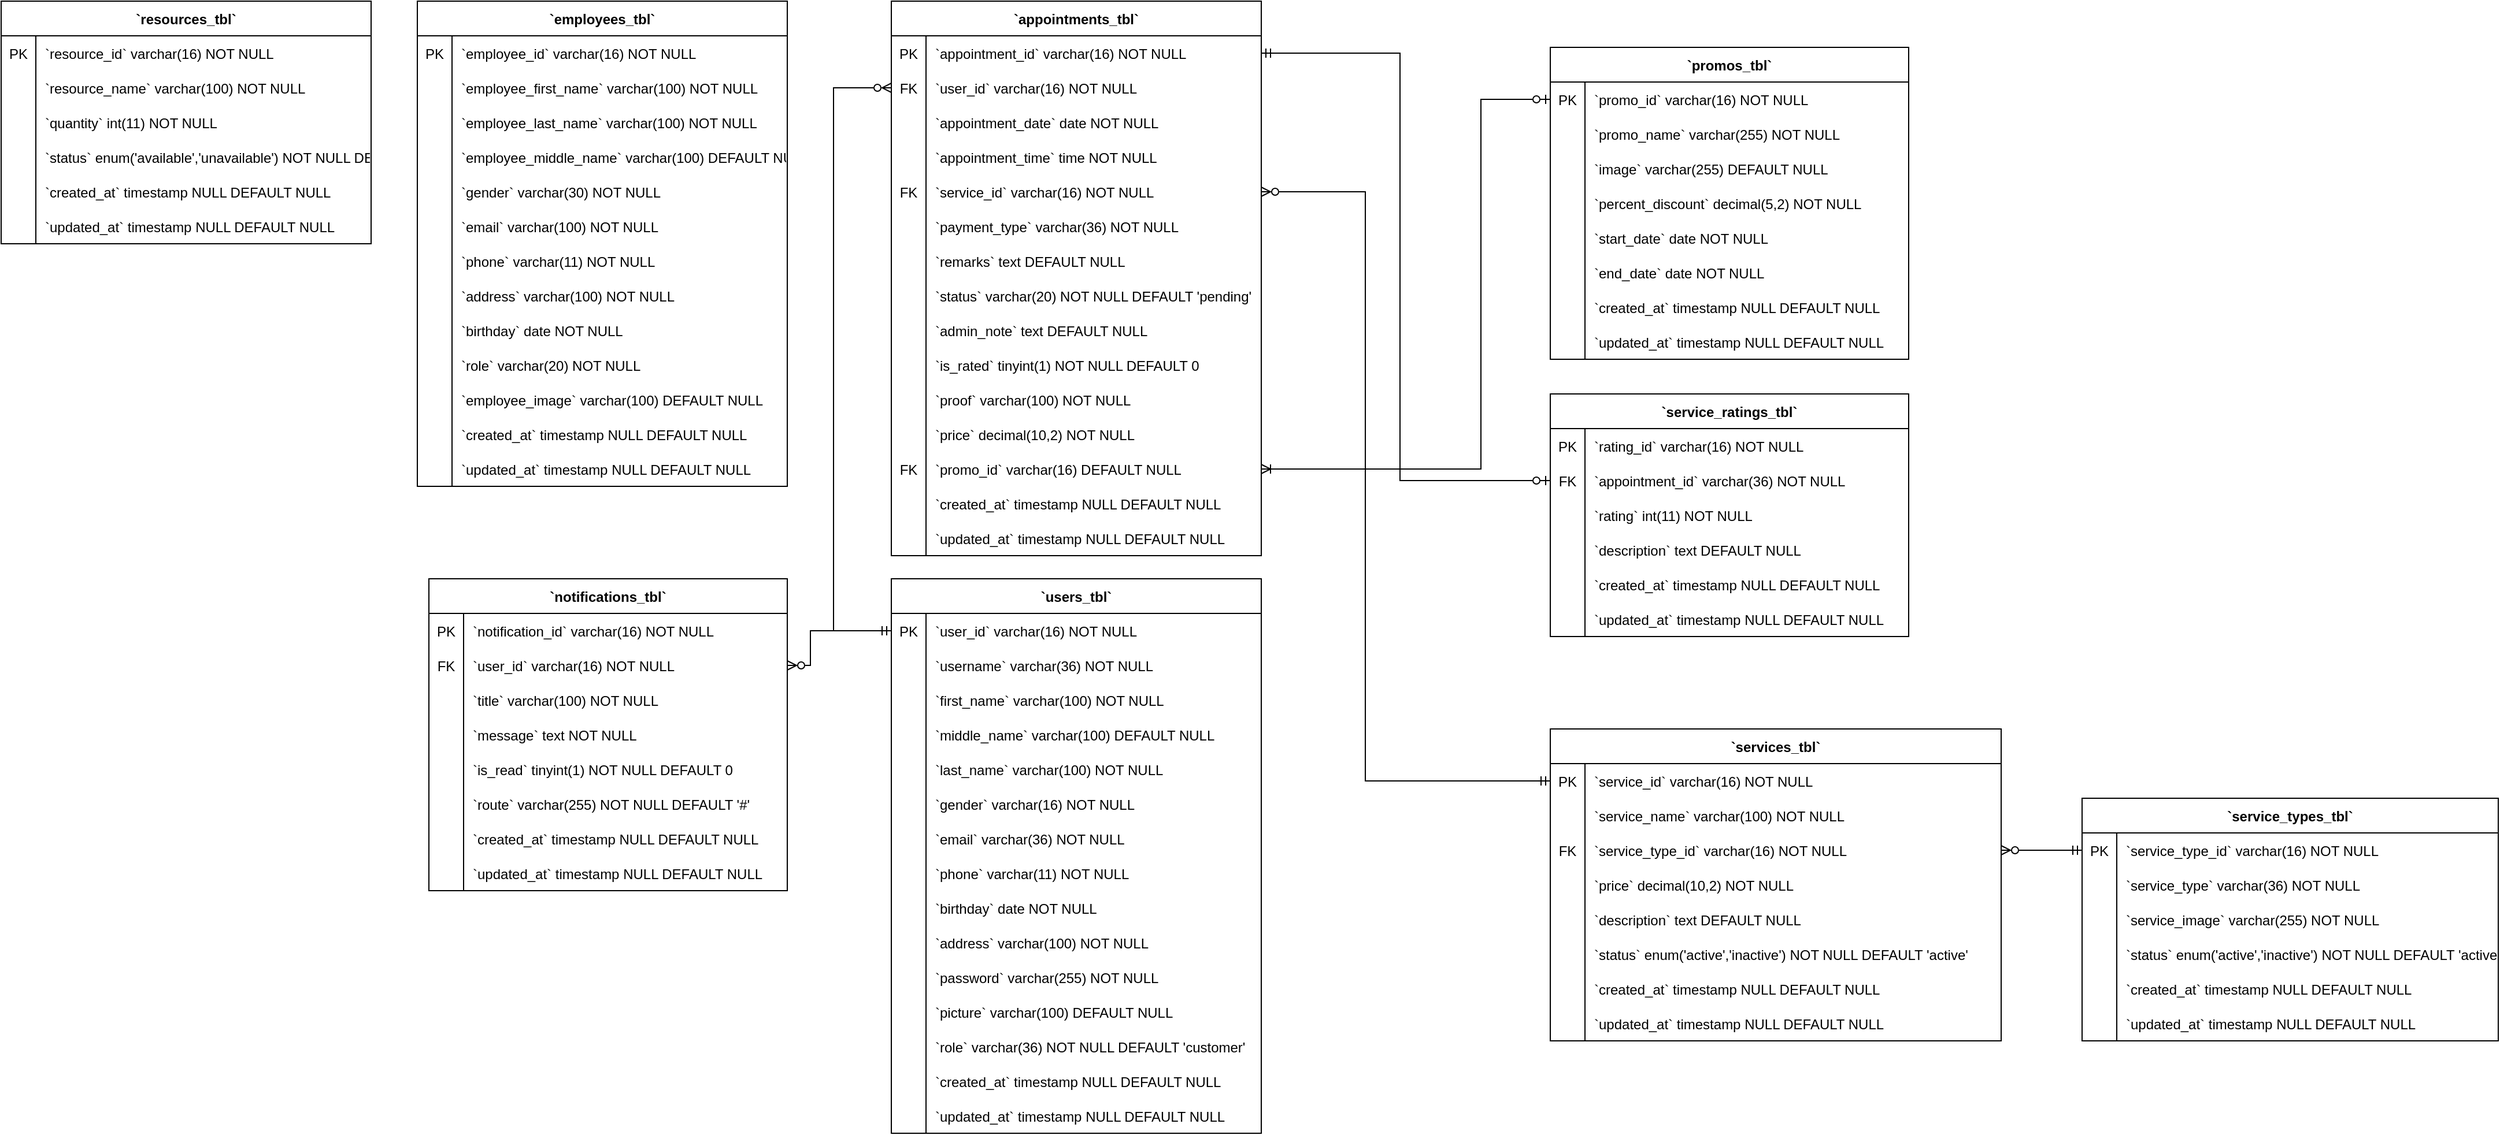 <mxfile version="24.7.16">
  <diagram name="Page-1" id="--_ukXd5GiCPf8UGKGuG">
    <mxGraphModel dx="2035" dy="1727" grid="1" gridSize="10" guides="1" tooltips="1" connect="1" arrows="1" fold="1" page="1" pageScale="1" pageWidth="850" pageHeight="1100" math="0" shadow="0">
      <root>
        <mxCell id="0" />
        <mxCell id="1" parent="0" />
        <mxCell id="YOQUU7vb4ABb-D_kkrad-1" value="`appointments_tbl`" style="shape=table;startSize=30;container=1;collapsible=1;childLayout=tableLayout;fixedRows=1;rowLines=0;fontStyle=1;align=center;resizeLast=1;" parent="1" vertex="1">
          <mxGeometry x="90" y="-760" width="320" height="480" as="geometry" />
        </mxCell>
        <mxCell id="YOQUU7vb4ABb-D_kkrad-2" value="" style="shape=tableRow;horizontal=0;startSize=0;swimlaneHead=0;swimlaneBody=0;fillColor=none;collapsible=0;dropTarget=0;points=[[0,0.5],[1,0.5]];portConstraint=eastwest;strokeColor=inherit;top=0;left=0;right=0;bottom=0;" parent="YOQUU7vb4ABb-D_kkrad-1" vertex="1">
          <mxGeometry y="30" width="320" height="30" as="geometry" />
        </mxCell>
        <mxCell id="YOQUU7vb4ABb-D_kkrad-3" value="PK" style="shape=partialRectangle;overflow=hidden;connectable=0;fillColor=none;strokeColor=inherit;top=0;left=0;bottom=0;right=0;" parent="YOQUU7vb4ABb-D_kkrad-2" vertex="1">
          <mxGeometry width="30" height="30" as="geometry">
            <mxRectangle width="30" height="30" as="alternateBounds" />
          </mxGeometry>
        </mxCell>
        <mxCell id="YOQUU7vb4ABb-D_kkrad-4" value="`appointment_id` varchar(16) NOT NULL" style="shape=partialRectangle;overflow=hidden;connectable=0;fillColor=none;align=left;strokeColor=inherit;top=0;left=0;bottom=0;right=0;spacingLeft=6;" parent="YOQUU7vb4ABb-D_kkrad-2" vertex="1">
          <mxGeometry x="30" width="290" height="30" as="geometry">
            <mxRectangle width="290" height="30" as="alternateBounds" />
          </mxGeometry>
        </mxCell>
        <mxCell id="YOQUU7vb4ABb-D_kkrad-5" value="" style="shape=tableRow;horizontal=0;startSize=0;swimlaneHead=0;swimlaneBody=0;fillColor=none;collapsible=0;dropTarget=0;points=[[0,0.5],[1,0.5]];portConstraint=eastwest;strokeColor=inherit;top=0;left=0;right=0;bottom=0;" parent="YOQUU7vb4ABb-D_kkrad-1" vertex="1">
          <mxGeometry y="60" width="320" height="30" as="geometry" />
        </mxCell>
        <mxCell id="YOQUU7vb4ABb-D_kkrad-6" value="FK" style="shape=partialRectangle;overflow=hidden;connectable=0;fillColor=none;strokeColor=inherit;top=0;left=0;bottom=0;right=0;" parent="YOQUU7vb4ABb-D_kkrad-5" vertex="1">
          <mxGeometry width="30" height="30" as="geometry">
            <mxRectangle width="30" height="30" as="alternateBounds" />
          </mxGeometry>
        </mxCell>
        <mxCell id="YOQUU7vb4ABb-D_kkrad-7" value="`user_id` varchar(16) NOT NULL" style="shape=partialRectangle;overflow=hidden;connectable=0;fillColor=none;align=left;strokeColor=inherit;top=0;left=0;bottom=0;right=0;spacingLeft=6;" parent="YOQUU7vb4ABb-D_kkrad-5" vertex="1">
          <mxGeometry x="30" width="290" height="30" as="geometry">
            <mxRectangle width="290" height="30" as="alternateBounds" />
          </mxGeometry>
        </mxCell>
        <mxCell id="YOQUU7vb4ABb-D_kkrad-8" value="" style="shape=tableRow;horizontal=0;startSize=0;swimlaneHead=0;swimlaneBody=0;fillColor=none;collapsible=0;dropTarget=0;points=[[0,0.5],[1,0.5]];portConstraint=eastwest;strokeColor=inherit;top=0;left=0;right=0;bottom=0;" parent="YOQUU7vb4ABb-D_kkrad-1" vertex="1">
          <mxGeometry y="90" width="320" height="30" as="geometry" />
        </mxCell>
        <mxCell id="YOQUU7vb4ABb-D_kkrad-9" value="" style="shape=partialRectangle;overflow=hidden;connectable=0;fillColor=none;strokeColor=inherit;top=0;left=0;bottom=0;right=0;" parent="YOQUU7vb4ABb-D_kkrad-8" vertex="1">
          <mxGeometry width="30" height="30" as="geometry">
            <mxRectangle width="30" height="30" as="alternateBounds" />
          </mxGeometry>
        </mxCell>
        <mxCell id="YOQUU7vb4ABb-D_kkrad-10" value="`appointment_date` date NOT NULL" style="shape=partialRectangle;overflow=hidden;connectable=0;fillColor=none;align=left;strokeColor=inherit;top=0;left=0;bottom=0;right=0;spacingLeft=6;" parent="YOQUU7vb4ABb-D_kkrad-8" vertex="1">
          <mxGeometry x="30" width="290" height="30" as="geometry">
            <mxRectangle width="290" height="30" as="alternateBounds" />
          </mxGeometry>
        </mxCell>
        <mxCell id="YOQUU7vb4ABb-D_kkrad-11" value="" style="shape=tableRow;horizontal=0;startSize=0;swimlaneHead=0;swimlaneBody=0;fillColor=none;collapsible=0;dropTarget=0;points=[[0,0.5],[1,0.5]];portConstraint=eastwest;strokeColor=inherit;top=0;left=0;right=0;bottom=0;" parent="YOQUU7vb4ABb-D_kkrad-1" vertex="1">
          <mxGeometry y="120" width="320" height="30" as="geometry" />
        </mxCell>
        <mxCell id="YOQUU7vb4ABb-D_kkrad-12" value="" style="shape=partialRectangle;overflow=hidden;connectable=0;fillColor=none;strokeColor=inherit;top=0;left=0;bottom=0;right=0;" parent="YOQUU7vb4ABb-D_kkrad-11" vertex="1">
          <mxGeometry width="30" height="30" as="geometry">
            <mxRectangle width="30" height="30" as="alternateBounds" />
          </mxGeometry>
        </mxCell>
        <mxCell id="YOQUU7vb4ABb-D_kkrad-13" value="`appointment_time` time NOT NULL" style="shape=partialRectangle;overflow=hidden;connectable=0;fillColor=none;align=left;strokeColor=inherit;top=0;left=0;bottom=0;right=0;spacingLeft=6;" parent="YOQUU7vb4ABb-D_kkrad-11" vertex="1">
          <mxGeometry x="30" width="290" height="30" as="geometry">
            <mxRectangle width="290" height="30" as="alternateBounds" />
          </mxGeometry>
        </mxCell>
        <mxCell id="YOQUU7vb4ABb-D_kkrad-14" value="" style="shape=tableRow;horizontal=0;startSize=0;swimlaneHead=0;swimlaneBody=0;fillColor=none;collapsible=0;dropTarget=0;points=[[0,0.5],[1,0.5]];portConstraint=eastwest;strokeColor=inherit;top=0;left=0;right=0;bottom=0;" parent="YOQUU7vb4ABb-D_kkrad-1" vertex="1">
          <mxGeometry y="150" width="320" height="30" as="geometry" />
        </mxCell>
        <mxCell id="YOQUU7vb4ABb-D_kkrad-15" value="FK" style="shape=partialRectangle;overflow=hidden;connectable=0;fillColor=none;strokeColor=inherit;top=0;left=0;bottom=0;right=0;" parent="YOQUU7vb4ABb-D_kkrad-14" vertex="1">
          <mxGeometry width="30" height="30" as="geometry">
            <mxRectangle width="30" height="30" as="alternateBounds" />
          </mxGeometry>
        </mxCell>
        <mxCell id="YOQUU7vb4ABb-D_kkrad-16" value="`service_id` varchar(16) NOT NULL" style="shape=partialRectangle;overflow=hidden;connectable=0;fillColor=none;align=left;strokeColor=inherit;top=0;left=0;bottom=0;right=0;spacingLeft=6;" parent="YOQUU7vb4ABb-D_kkrad-14" vertex="1">
          <mxGeometry x="30" width="290" height="30" as="geometry">
            <mxRectangle width="290" height="30" as="alternateBounds" />
          </mxGeometry>
        </mxCell>
        <mxCell id="YOQUU7vb4ABb-D_kkrad-17" value="" style="shape=tableRow;horizontal=0;startSize=0;swimlaneHead=0;swimlaneBody=0;fillColor=none;collapsible=0;dropTarget=0;points=[[0,0.5],[1,0.5]];portConstraint=eastwest;strokeColor=inherit;top=0;left=0;right=0;bottom=0;" parent="YOQUU7vb4ABb-D_kkrad-1" vertex="1">
          <mxGeometry y="180" width="320" height="30" as="geometry" />
        </mxCell>
        <mxCell id="YOQUU7vb4ABb-D_kkrad-18" value="" style="shape=partialRectangle;overflow=hidden;connectable=0;fillColor=none;strokeColor=inherit;top=0;left=0;bottom=0;right=0;" parent="YOQUU7vb4ABb-D_kkrad-17" vertex="1">
          <mxGeometry width="30" height="30" as="geometry">
            <mxRectangle width="30" height="30" as="alternateBounds" />
          </mxGeometry>
        </mxCell>
        <mxCell id="YOQUU7vb4ABb-D_kkrad-19" value="`payment_type` varchar(36) NOT NULL" style="shape=partialRectangle;overflow=hidden;connectable=0;fillColor=none;align=left;strokeColor=inherit;top=0;left=0;bottom=0;right=0;spacingLeft=6;" parent="YOQUU7vb4ABb-D_kkrad-17" vertex="1">
          <mxGeometry x="30" width="290" height="30" as="geometry">
            <mxRectangle width="290" height="30" as="alternateBounds" />
          </mxGeometry>
        </mxCell>
        <mxCell id="YOQUU7vb4ABb-D_kkrad-20" value="" style="shape=tableRow;horizontal=0;startSize=0;swimlaneHead=0;swimlaneBody=0;fillColor=none;collapsible=0;dropTarget=0;points=[[0,0.5],[1,0.5]];portConstraint=eastwest;strokeColor=inherit;top=0;left=0;right=0;bottom=0;" parent="YOQUU7vb4ABb-D_kkrad-1" vertex="1">
          <mxGeometry y="210" width="320" height="30" as="geometry" />
        </mxCell>
        <mxCell id="YOQUU7vb4ABb-D_kkrad-21" value="" style="shape=partialRectangle;overflow=hidden;connectable=0;fillColor=none;strokeColor=inherit;top=0;left=0;bottom=0;right=0;" parent="YOQUU7vb4ABb-D_kkrad-20" vertex="1">
          <mxGeometry width="30" height="30" as="geometry">
            <mxRectangle width="30" height="30" as="alternateBounds" />
          </mxGeometry>
        </mxCell>
        <mxCell id="YOQUU7vb4ABb-D_kkrad-22" value="`remarks` text DEFAULT NULL" style="shape=partialRectangle;overflow=hidden;connectable=0;fillColor=none;align=left;strokeColor=inherit;top=0;left=0;bottom=0;right=0;spacingLeft=6;" parent="YOQUU7vb4ABb-D_kkrad-20" vertex="1">
          <mxGeometry x="30" width="290" height="30" as="geometry">
            <mxRectangle width="290" height="30" as="alternateBounds" />
          </mxGeometry>
        </mxCell>
        <mxCell id="YOQUU7vb4ABb-D_kkrad-23" value="" style="shape=tableRow;horizontal=0;startSize=0;swimlaneHead=0;swimlaneBody=0;fillColor=none;collapsible=0;dropTarget=0;points=[[0,0.5],[1,0.5]];portConstraint=eastwest;strokeColor=inherit;top=0;left=0;right=0;bottom=0;" parent="YOQUU7vb4ABb-D_kkrad-1" vertex="1">
          <mxGeometry y="240" width="320" height="30" as="geometry" />
        </mxCell>
        <mxCell id="YOQUU7vb4ABb-D_kkrad-24" value="" style="shape=partialRectangle;overflow=hidden;connectable=0;fillColor=none;strokeColor=inherit;top=0;left=0;bottom=0;right=0;" parent="YOQUU7vb4ABb-D_kkrad-23" vertex="1">
          <mxGeometry width="30" height="30" as="geometry">
            <mxRectangle width="30" height="30" as="alternateBounds" />
          </mxGeometry>
        </mxCell>
        <mxCell id="YOQUU7vb4ABb-D_kkrad-25" value="`status` varchar(20) NOT NULL DEFAULT &#39;pending&#39;" style="shape=partialRectangle;overflow=hidden;connectable=0;fillColor=none;align=left;strokeColor=inherit;top=0;left=0;bottom=0;right=0;spacingLeft=6;" parent="YOQUU7vb4ABb-D_kkrad-23" vertex="1">
          <mxGeometry x="30" width="290" height="30" as="geometry">
            <mxRectangle width="290" height="30" as="alternateBounds" />
          </mxGeometry>
        </mxCell>
        <mxCell id="YOQUU7vb4ABb-D_kkrad-26" value="" style="shape=tableRow;horizontal=0;startSize=0;swimlaneHead=0;swimlaneBody=0;fillColor=none;collapsible=0;dropTarget=0;points=[[0,0.5],[1,0.5]];portConstraint=eastwest;strokeColor=inherit;top=0;left=0;right=0;bottom=0;" parent="YOQUU7vb4ABb-D_kkrad-1" vertex="1">
          <mxGeometry y="270" width="320" height="30" as="geometry" />
        </mxCell>
        <mxCell id="YOQUU7vb4ABb-D_kkrad-27" value="" style="shape=partialRectangle;overflow=hidden;connectable=0;fillColor=none;strokeColor=inherit;top=0;left=0;bottom=0;right=0;" parent="YOQUU7vb4ABb-D_kkrad-26" vertex="1">
          <mxGeometry width="30" height="30" as="geometry">
            <mxRectangle width="30" height="30" as="alternateBounds" />
          </mxGeometry>
        </mxCell>
        <mxCell id="YOQUU7vb4ABb-D_kkrad-28" value="`admin_note` text DEFAULT NULL" style="shape=partialRectangle;overflow=hidden;connectable=0;fillColor=none;align=left;strokeColor=inherit;top=0;left=0;bottom=0;right=0;spacingLeft=6;" parent="YOQUU7vb4ABb-D_kkrad-26" vertex="1">
          <mxGeometry x="30" width="290" height="30" as="geometry">
            <mxRectangle width="290" height="30" as="alternateBounds" />
          </mxGeometry>
        </mxCell>
        <mxCell id="YOQUU7vb4ABb-D_kkrad-29" value="" style="shape=tableRow;horizontal=0;startSize=0;swimlaneHead=0;swimlaneBody=0;fillColor=none;collapsible=0;dropTarget=0;points=[[0,0.5],[1,0.5]];portConstraint=eastwest;strokeColor=inherit;top=0;left=0;right=0;bottom=0;" parent="YOQUU7vb4ABb-D_kkrad-1" vertex="1">
          <mxGeometry y="300" width="320" height="30" as="geometry" />
        </mxCell>
        <mxCell id="YOQUU7vb4ABb-D_kkrad-30" value="" style="shape=partialRectangle;overflow=hidden;connectable=0;fillColor=none;strokeColor=inherit;top=0;left=0;bottom=0;right=0;" parent="YOQUU7vb4ABb-D_kkrad-29" vertex="1">
          <mxGeometry width="30" height="30" as="geometry">
            <mxRectangle width="30" height="30" as="alternateBounds" />
          </mxGeometry>
        </mxCell>
        <mxCell id="YOQUU7vb4ABb-D_kkrad-31" value="`is_rated` tinyint(1) NOT NULL DEFAULT 0" style="shape=partialRectangle;overflow=hidden;connectable=0;fillColor=none;align=left;strokeColor=inherit;top=0;left=0;bottom=0;right=0;spacingLeft=6;" parent="YOQUU7vb4ABb-D_kkrad-29" vertex="1">
          <mxGeometry x="30" width="290" height="30" as="geometry">
            <mxRectangle width="290" height="30" as="alternateBounds" />
          </mxGeometry>
        </mxCell>
        <mxCell id="YOQUU7vb4ABb-D_kkrad-32" value="" style="shape=tableRow;horizontal=0;startSize=0;swimlaneHead=0;swimlaneBody=0;fillColor=none;collapsible=0;dropTarget=0;points=[[0,0.5],[1,0.5]];portConstraint=eastwest;strokeColor=inherit;top=0;left=0;right=0;bottom=0;" parent="YOQUU7vb4ABb-D_kkrad-1" vertex="1">
          <mxGeometry y="330" width="320" height="30" as="geometry" />
        </mxCell>
        <mxCell id="YOQUU7vb4ABb-D_kkrad-33" value="" style="shape=partialRectangle;overflow=hidden;connectable=0;fillColor=none;strokeColor=inherit;top=0;left=0;bottom=0;right=0;" parent="YOQUU7vb4ABb-D_kkrad-32" vertex="1">
          <mxGeometry width="30" height="30" as="geometry">
            <mxRectangle width="30" height="30" as="alternateBounds" />
          </mxGeometry>
        </mxCell>
        <mxCell id="YOQUU7vb4ABb-D_kkrad-34" value="`proof` varchar(100) NOT NULL" style="shape=partialRectangle;overflow=hidden;connectable=0;fillColor=none;align=left;strokeColor=inherit;top=0;left=0;bottom=0;right=0;spacingLeft=6;" parent="YOQUU7vb4ABb-D_kkrad-32" vertex="1">
          <mxGeometry x="30" width="290" height="30" as="geometry">
            <mxRectangle width="290" height="30" as="alternateBounds" />
          </mxGeometry>
        </mxCell>
        <mxCell id="YOQUU7vb4ABb-D_kkrad-35" value="" style="shape=tableRow;horizontal=0;startSize=0;swimlaneHead=0;swimlaneBody=0;fillColor=none;collapsible=0;dropTarget=0;points=[[0,0.5],[1,0.5]];portConstraint=eastwest;strokeColor=inherit;top=0;left=0;right=0;bottom=0;" parent="YOQUU7vb4ABb-D_kkrad-1" vertex="1">
          <mxGeometry y="360" width="320" height="30" as="geometry" />
        </mxCell>
        <mxCell id="YOQUU7vb4ABb-D_kkrad-36" value="" style="shape=partialRectangle;overflow=hidden;connectable=0;fillColor=none;strokeColor=inherit;top=0;left=0;bottom=0;right=0;" parent="YOQUU7vb4ABb-D_kkrad-35" vertex="1">
          <mxGeometry width="30" height="30" as="geometry">
            <mxRectangle width="30" height="30" as="alternateBounds" />
          </mxGeometry>
        </mxCell>
        <mxCell id="YOQUU7vb4ABb-D_kkrad-37" value="`price` decimal(10,2) NOT NULL" style="shape=partialRectangle;overflow=hidden;connectable=0;fillColor=none;align=left;strokeColor=inherit;top=0;left=0;bottom=0;right=0;spacingLeft=6;" parent="YOQUU7vb4ABb-D_kkrad-35" vertex="1">
          <mxGeometry x="30" width="290" height="30" as="geometry">
            <mxRectangle width="290" height="30" as="alternateBounds" />
          </mxGeometry>
        </mxCell>
        <mxCell id="YOQUU7vb4ABb-D_kkrad-38" value="" style="shape=tableRow;horizontal=0;startSize=0;swimlaneHead=0;swimlaneBody=0;fillColor=none;collapsible=0;dropTarget=0;points=[[0,0.5],[1,0.5]];portConstraint=eastwest;strokeColor=inherit;top=0;left=0;right=0;bottom=0;" parent="YOQUU7vb4ABb-D_kkrad-1" vertex="1">
          <mxGeometry y="390" width="320" height="30" as="geometry" />
        </mxCell>
        <mxCell id="YOQUU7vb4ABb-D_kkrad-39" value="FK" style="shape=partialRectangle;overflow=hidden;connectable=0;fillColor=none;strokeColor=inherit;top=0;left=0;bottom=0;right=0;" parent="YOQUU7vb4ABb-D_kkrad-38" vertex="1">
          <mxGeometry width="30" height="30" as="geometry">
            <mxRectangle width="30" height="30" as="alternateBounds" />
          </mxGeometry>
        </mxCell>
        <mxCell id="YOQUU7vb4ABb-D_kkrad-40" value="`promo_id` varchar(16) DEFAULT NULL" style="shape=partialRectangle;overflow=hidden;connectable=0;fillColor=none;align=left;strokeColor=inherit;top=0;left=0;bottom=0;right=0;spacingLeft=6;" parent="YOQUU7vb4ABb-D_kkrad-38" vertex="1">
          <mxGeometry x="30" width="290" height="30" as="geometry">
            <mxRectangle width="290" height="30" as="alternateBounds" />
          </mxGeometry>
        </mxCell>
        <mxCell id="YOQUU7vb4ABb-D_kkrad-41" value="" style="shape=tableRow;horizontal=0;startSize=0;swimlaneHead=0;swimlaneBody=0;fillColor=none;collapsible=0;dropTarget=0;points=[[0,0.5],[1,0.5]];portConstraint=eastwest;strokeColor=inherit;top=0;left=0;right=0;bottom=0;" parent="YOQUU7vb4ABb-D_kkrad-1" vertex="1">
          <mxGeometry y="420" width="320" height="30" as="geometry" />
        </mxCell>
        <mxCell id="YOQUU7vb4ABb-D_kkrad-42" value="" style="shape=partialRectangle;overflow=hidden;connectable=0;fillColor=none;strokeColor=inherit;top=0;left=0;bottom=0;right=0;" parent="YOQUU7vb4ABb-D_kkrad-41" vertex="1">
          <mxGeometry width="30" height="30" as="geometry">
            <mxRectangle width="30" height="30" as="alternateBounds" />
          </mxGeometry>
        </mxCell>
        <mxCell id="YOQUU7vb4ABb-D_kkrad-43" value="`created_at` timestamp NULL DEFAULT NULL" style="shape=partialRectangle;overflow=hidden;connectable=0;fillColor=none;align=left;strokeColor=inherit;top=0;left=0;bottom=0;right=0;spacingLeft=6;" parent="YOQUU7vb4ABb-D_kkrad-41" vertex="1">
          <mxGeometry x="30" width="290" height="30" as="geometry">
            <mxRectangle width="290" height="30" as="alternateBounds" />
          </mxGeometry>
        </mxCell>
        <mxCell id="YOQUU7vb4ABb-D_kkrad-44" value="" style="shape=tableRow;horizontal=0;startSize=0;swimlaneHead=0;swimlaneBody=0;fillColor=none;collapsible=0;dropTarget=0;points=[[0,0.5],[1,0.5]];portConstraint=eastwest;strokeColor=inherit;top=0;left=0;right=0;bottom=0;" parent="YOQUU7vb4ABb-D_kkrad-1" vertex="1">
          <mxGeometry y="450" width="320" height="30" as="geometry" />
        </mxCell>
        <mxCell id="YOQUU7vb4ABb-D_kkrad-45" value="" style="shape=partialRectangle;overflow=hidden;connectable=0;fillColor=none;strokeColor=inherit;top=0;left=0;bottom=0;right=0;" parent="YOQUU7vb4ABb-D_kkrad-44" vertex="1">
          <mxGeometry width="30" height="30" as="geometry">
            <mxRectangle width="30" height="30" as="alternateBounds" />
          </mxGeometry>
        </mxCell>
        <mxCell id="YOQUU7vb4ABb-D_kkrad-46" value="`updated_at` timestamp NULL DEFAULT NULL" style="shape=partialRectangle;overflow=hidden;connectable=0;fillColor=none;align=left;strokeColor=inherit;top=0;left=0;bottom=0;right=0;spacingLeft=6;" parent="YOQUU7vb4ABb-D_kkrad-44" vertex="1">
          <mxGeometry x="30" width="290" height="30" as="geometry">
            <mxRectangle width="290" height="30" as="alternateBounds" />
          </mxGeometry>
        </mxCell>
        <mxCell id="YOQUU7vb4ABb-D_kkrad-47" value="`employees_tbl`" style="shape=table;startSize=30;container=1;collapsible=1;childLayout=tableLayout;fixedRows=1;rowLines=0;fontStyle=1;align=center;resizeLast=1;" parent="1" vertex="1">
          <mxGeometry x="-320" y="-760" width="320" height="420" as="geometry" />
        </mxCell>
        <mxCell id="YOQUU7vb4ABb-D_kkrad-48" value="" style="shape=tableRow;horizontal=0;startSize=0;swimlaneHead=0;swimlaneBody=0;fillColor=none;collapsible=0;dropTarget=0;points=[[0,0.5],[1,0.5]];portConstraint=eastwest;strokeColor=inherit;top=0;left=0;right=0;bottom=0;" parent="YOQUU7vb4ABb-D_kkrad-47" vertex="1">
          <mxGeometry y="30" width="320" height="30" as="geometry" />
        </mxCell>
        <mxCell id="YOQUU7vb4ABb-D_kkrad-49" value="PK" style="shape=partialRectangle;overflow=hidden;connectable=0;fillColor=none;strokeColor=inherit;top=0;left=0;bottom=0;right=0;" parent="YOQUU7vb4ABb-D_kkrad-48" vertex="1">
          <mxGeometry width="30" height="30" as="geometry">
            <mxRectangle width="30" height="30" as="alternateBounds" />
          </mxGeometry>
        </mxCell>
        <mxCell id="YOQUU7vb4ABb-D_kkrad-50" value="`employee_id` varchar(16) NOT NULL" style="shape=partialRectangle;overflow=hidden;connectable=0;fillColor=none;align=left;strokeColor=inherit;top=0;left=0;bottom=0;right=0;spacingLeft=6;" parent="YOQUU7vb4ABb-D_kkrad-48" vertex="1">
          <mxGeometry x="30" width="290" height="30" as="geometry">
            <mxRectangle width="290" height="30" as="alternateBounds" />
          </mxGeometry>
        </mxCell>
        <mxCell id="YOQUU7vb4ABb-D_kkrad-51" value="" style="shape=tableRow;horizontal=0;startSize=0;swimlaneHead=0;swimlaneBody=0;fillColor=none;collapsible=0;dropTarget=0;points=[[0,0.5],[1,0.5]];portConstraint=eastwest;strokeColor=inherit;top=0;left=0;right=0;bottom=0;" parent="YOQUU7vb4ABb-D_kkrad-47" vertex="1">
          <mxGeometry y="60" width="320" height="30" as="geometry" />
        </mxCell>
        <mxCell id="YOQUU7vb4ABb-D_kkrad-52" value="" style="shape=partialRectangle;overflow=hidden;connectable=0;fillColor=none;strokeColor=inherit;top=0;left=0;bottom=0;right=0;" parent="YOQUU7vb4ABb-D_kkrad-51" vertex="1">
          <mxGeometry width="30" height="30" as="geometry">
            <mxRectangle width="30" height="30" as="alternateBounds" />
          </mxGeometry>
        </mxCell>
        <mxCell id="YOQUU7vb4ABb-D_kkrad-53" value="`employee_first_name` varchar(100) NOT NULL" style="shape=partialRectangle;overflow=hidden;connectable=0;fillColor=none;align=left;strokeColor=inherit;top=0;left=0;bottom=0;right=0;spacingLeft=6;" parent="YOQUU7vb4ABb-D_kkrad-51" vertex="1">
          <mxGeometry x="30" width="290" height="30" as="geometry">
            <mxRectangle width="290" height="30" as="alternateBounds" />
          </mxGeometry>
        </mxCell>
        <mxCell id="YOQUU7vb4ABb-D_kkrad-54" value="" style="shape=tableRow;horizontal=0;startSize=0;swimlaneHead=0;swimlaneBody=0;fillColor=none;collapsible=0;dropTarget=0;points=[[0,0.5],[1,0.5]];portConstraint=eastwest;strokeColor=inherit;top=0;left=0;right=0;bottom=0;" parent="YOQUU7vb4ABb-D_kkrad-47" vertex="1">
          <mxGeometry y="90" width="320" height="30" as="geometry" />
        </mxCell>
        <mxCell id="YOQUU7vb4ABb-D_kkrad-55" value="" style="shape=partialRectangle;overflow=hidden;connectable=0;fillColor=none;strokeColor=inherit;top=0;left=0;bottom=0;right=0;" parent="YOQUU7vb4ABb-D_kkrad-54" vertex="1">
          <mxGeometry width="30" height="30" as="geometry">
            <mxRectangle width="30" height="30" as="alternateBounds" />
          </mxGeometry>
        </mxCell>
        <mxCell id="YOQUU7vb4ABb-D_kkrad-56" value="`employee_last_name` varchar(100) NOT NULL" style="shape=partialRectangle;overflow=hidden;connectable=0;fillColor=none;align=left;strokeColor=inherit;top=0;left=0;bottom=0;right=0;spacingLeft=6;" parent="YOQUU7vb4ABb-D_kkrad-54" vertex="1">
          <mxGeometry x="30" width="290" height="30" as="geometry">
            <mxRectangle width="290" height="30" as="alternateBounds" />
          </mxGeometry>
        </mxCell>
        <mxCell id="YOQUU7vb4ABb-D_kkrad-57" value="" style="shape=tableRow;horizontal=0;startSize=0;swimlaneHead=0;swimlaneBody=0;fillColor=none;collapsible=0;dropTarget=0;points=[[0,0.5],[1,0.5]];portConstraint=eastwest;strokeColor=inherit;top=0;left=0;right=0;bottom=0;" parent="YOQUU7vb4ABb-D_kkrad-47" vertex="1">
          <mxGeometry y="120" width="320" height="30" as="geometry" />
        </mxCell>
        <mxCell id="YOQUU7vb4ABb-D_kkrad-58" value="" style="shape=partialRectangle;overflow=hidden;connectable=0;fillColor=none;strokeColor=inherit;top=0;left=0;bottom=0;right=0;" parent="YOQUU7vb4ABb-D_kkrad-57" vertex="1">
          <mxGeometry width="30" height="30" as="geometry">
            <mxRectangle width="30" height="30" as="alternateBounds" />
          </mxGeometry>
        </mxCell>
        <mxCell id="YOQUU7vb4ABb-D_kkrad-59" value="`employee_middle_name` varchar(100) DEFAULT NULL" style="shape=partialRectangle;overflow=hidden;connectable=0;fillColor=none;align=left;strokeColor=inherit;top=0;left=0;bottom=0;right=0;spacingLeft=6;" parent="YOQUU7vb4ABb-D_kkrad-57" vertex="1">
          <mxGeometry x="30" width="290" height="30" as="geometry">
            <mxRectangle width="290" height="30" as="alternateBounds" />
          </mxGeometry>
        </mxCell>
        <mxCell id="YOQUU7vb4ABb-D_kkrad-60" value="" style="shape=tableRow;horizontal=0;startSize=0;swimlaneHead=0;swimlaneBody=0;fillColor=none;collapsible=0;dropTarget=0;points=[[0,0.5],[1,0.5]];portConstraint=eastwest;strokeColor=inherit;top=0;left=0;right=0;bottom=0;" parent="YOQUU7vb4ABb-D_kkrad-47" vertex="1">
          <mxGeometry y="150" width="320" height="30" as="geometry" />
        </mxCell>
        <mxCell id="YOQUU7vb4ABb-D_kkrad-61" value="" style="shape=partialRectangle;overflow=hidden;connectable=0;fillColor=none;strokeColor=inherit;top=0;left=0;bottom=0;right=0;" parent="YOQUU7vb4ABb-D_kkrad-60" vertex="1">
          <mxGeometry width="30" height="30" as="geometry">
            <mxRectangle width="30" height="30" as="alternateBounds" />
          </mxGeometry>
        </mxCell>
        <mxCell id="YOQUU7vb4ABb-D_kkrad-62" value="`gender` varchar(30) NOT NULL" style="shape=partialRectangle;overflow=hidden;connectable=0;fillColor=none;align=left;strokeColor=inherit;top=0;left=0;bottom=0;right=0;spacingLeft=6;" parent="YOQUU7vb4ABb-D_kkrad-60" vertex="1">
          <mxGeometry x="30" width="290" height="30" as="geometry">
            <mxRectangle width="290" height="30" as="alternateBounds" />
          </mxGeometry>
        </mxCell>
        <mxCell id="YOQUU7vb4ABb-D_kkrad-63" value="" style="shape=tableRow;horizontal=0;startSize=0;swimlaneHead=0;swimlaneBody=0;fillColor=none;collapsible=0;dropTarget=0;points=[[0,0.5],[1,0.5]];portConstraint=eastwest;strokeColor=inherit;top=0;left=0;right=0;bottom=0;" parent="YOQUU7vb4ABb-D_kkrad-47" vertex="1">
          <mxGeometry y="180" width="320" height="30" as="geometry" />
        </mxCell>
        <mxCell id="YOQUU7vb4ABb-D_kkrad-64" value="" style="shape=partialRectangle;overflow=hidden;connectable=0;fillColor=none;strokeColor=inherit;top=0;left=0;bottom=0;right=0;" parent="YOQUU7vb4ABb-D_kkrad-63" vertex="1">
          <mxGeometry width="30" height="30" as="geometry">
            <mxRectangle width="30" height="30" as="alternateBounds" />
          </mxGeometry>
        </mxCell>
        <mxCell id="YOQUU7vb4ABb-D_kkrad-65" value="`email` varchar(100) NOT NULL" style="shape=partialRectangle;overflow=hidden;connectable=0;fillColor=none;align=left;strokeColor=inherit;top=0;left=0;bottom=0;right=0;spacingLeft=6;" parent="YOQUU7vb4ABb-D_kkrad-63" vertex="1">
          <mxGeometry x="30" width="290" height="30" as="geometry">
            <mxRectangle width="290" height="30" as="alternateBounds" />
          </mxGeometry>
        </mxCell>
        <mxCell id="YOQUU7vb4ABb-D_kkrad-66" value="" style="shape=tableRow;horizontal=0;startSize=0;swimlaneHead=0;swimlaneBody=0;fillColor=none;collapsible=0;dropTarget=0;points=[[0,0.5],[1,0.5]];portConstraint=eastwest;strokeColor=inherit;top=0;left=0;right=0;bottom=0;" parent="YOQUU7vb4ABb-D_kkrad-47" vertex="1">
          <mxGeometry y="210" width="320" height="30" as="geometry" />
        </mxCell>
        <mxCell id="YOQUU7vb4ABb-D_kkrad-67" value="" style="shape=partialRectangle;overflow=hidden;connectable=0;fillColor=none;strokeColor=inherit;top=0;left=0;bottom=0;right=0;" parent="YOQUU7vb4ABb-D_kkrad-66" vertex="1">
          <mxGeometry width="30" height="30" as="geometry">
            <mxRectangle width="30" height="30" as="alternateBounds" />
          </mxGeometry>
        </mxCell>
        <mxCell id="YOQUU7vb4ABb-D_kkrad-68" value="`phone` varchar(11) NOT NULL" style="shape=partialRectangle;overflow=hidden;connectable=0;fillColor=none;align=left;strokeColor=inherit;top=0;left=0;bottom=0;right=0;spacingLeft=6;" parent="YOQUU7vb4ABb-D_kkrad-66" vertex="1">
          <mxGeometry x="30" width="290" height="30" as="geometry">
            <mxRectangle width="290" height="30" as="alternateBounds" />
          </mxGeometry>
        </mxCell>
        <mxCell id="YOQUU7vb4ABb-D_kkrad-69" value="" style="shape=tableRow;horizontal=0;startSize=0;swimlaneHead=0;swimlaneBody=0;fillColor=none;collapsible=0;dropTarget=0;points=[[0,0.5],[1,0.5]];portConstraint=eastwest;strokeColor=inherit;top=0;left=0;right=0;bottom=0;" parent="YOQUU7vb4ABb-D_kkrad-47" vertex="1">
          <mxGeometry y="240" width="320" height="30" as="geometry" />
        </mxCell>
        <mxCell id="YOQUU7vb4ABb-D_kkrad-70" value="" style="shape=partialRectangle;overflow=hidden;connectable=0;fillColor=none;strokeColor=inherit;top=0;left=0;bottom=0;right=0;" parent="YOQUU7vb4ABb-D_kkrad-69" vertex="1">
          <mxGeometry width="30" height="30" as="geometry">
            <mxRectangle width="30" height="30" as="alternateBounds" />
          </mxGeometry>
        </mxCell>
        <mxCell id="YOQUU7vb4ABb-D_kkrad-71" value="`address` varchar(100) NOT NULL" style="shape=partialRectangle;overflow=hidden;connectable=0;fillColor=none;align=left;strokeColor=inherit;top=0;left=0;bottom=0;right=0;spacingLeft=6;" parent="YOQUU7vb4ABb-D_kkrad-69" vertex="1">
          <mxGeometry x="30" width="290" height="30" as="geometry">
            <mxRectangle width="290" height="30" as="alternateBounds" />
          </mxGeometry>
        </mxCell>
        <mxCell id="YOQUU7vb4ABb-D_kkrad-72" value="" style="shape=tableRow;horizontal=0;startSize=0;swimlaneHead=0;swimlaneBody=0;fillColor=none;collapsible=0;dropTarget=0;points=[[0,0.5],[1,0.5]];portConstraint=eastwest;strokeColor=inherit;top=0;left=0;right=0;bottom=0;" parent="YOQUU7vb4ABb-D_kkrad-47" vertex="1">
          <mxGeometry y="270" width="320" height="30" as="geometry" />
        </mxCell>
        <mxCell id="YOQUU7vb4ABb-D_kkrad-73" value="" style="shape=partialRectangle;overflow=hidden;connectable=0;fillColor=none;strokeColor=inherit;top=0;left=0;bottom=0;right=0;" parent="YOQUU7vb4ABb-D_kkrad-72" vertex="1">
          <mxGeometry width="30" height="30" as="geometry">
            <mxRectangle width="30" height="30" as="alternateBounds" />
          </mxGeometry>
        </mxCell>
        <mxCell id="YOQUU7vb4ABb-D_kkrad-74" value="`birthday` date NOT NULL" style="shape=partialRectangle;overflow=hidden;connectable=0;fillColor=none;align=left;strokeColor=inherit;top=0;left=0;bottom=0;right=0;spacingLeft=6;" parent="YOQUU7vb4ABb-D_kkrad-72" vertex="1">
          <mxGeometry x="30" width="290" height="30" as="geometry">
            <mxRectangle width="290" height="30" as="alternateBounds" />
          </mxGeometry>
        </mxCell>
        <mxCell id="YOQUU7vb4ABb-D_kkrad-75" value="" style="shape=tableRow;horizontal=0;startSize=0;swimlaneHead=0;swimlaneBody=0;fillColor=none;collapsible=0;dropTarget=0;points=[[0,0.5],[1,0.5]];portConstraint=eastwest;strokeColor=inherit;top=0;left=0;right=0;bottom=0;" parent="YOQUU7vb4ABb-D_kkrad-47" vertex="1">
          <mxGeometry y="300" width="320" height="30" as="geometry" />
        </mxCell>
        <mxCell id="YOQUU7vb4ABb-D_kkrad-76" value="" style="shape=partialRectangle;overflow=hidden;connectable=0;fillColor=none;strokeColor=inherit;top=0;left=0;bottom=0;right=0;" parent="YOQUU7vb4ABb-D_kkrad-75" vertex="1">
          <mxGeometry width="30" height="30" as="geometry">
            <mxRectangle width="30" height="30" as="alternateBounds" />
          </mxGeometry>
        </mxCell>
        <mxCell id="YOQUU7vb4ABb-D_kkrad-77" value="`role` varchar(20) NOT NULL" style="shape=partialRectangle;overflow=hidden;connectable=0;fillColor=none;align=left;strokeColor=inherit;top=0;left=0;bottom=0;right=0;spacingLeft=6;" parent="YOQUU7vb4ABb-D_kkrad-75" vertex="1">
          <mxGeometry x="30" width="290" height="30" as="geometry">
            <mxRectangle width="290" height="30" as="alternateBounds" />
          </mxGeometry>
        </mxCell>
        <mxCell id="YOQUU7vb4ABb-D_kkrad-78" value="" style="shape=tableRow;horizontal=0;startSize=0;swimlaneHead=0;swimlaneBody=0;fillColor=none;collapsible=0;dropTarget=0;points=[[0,0.5],[1,0.5]];portConstraint=eastwest;strokeColor=inherit;top=0;left=0;right=0;bottom=0;" parent="YOQUU7vb4ABb-D_kkrad-47" vertex="1">
          <mxGeometry y="330" width="320" height="30" as="geometry" />
        </mxCell>
        <mxCell id="YOQUU7vb4ABb-D_kkrad-79" value="" style="shape=partialRectangle;overflow=hidden;connectable=0;fillColor=none;strokeColor=inherit;top=0;left=0;bottom=0;right=0;" parent="YOQUU7vb4ABb-D_kkrad-78" vertex="1">
          <mxGeometry width="30" height="30" as="geometry">
            <mxRectangle width="30" height="30" as="alternateBounds" />
          </mxGeometry>
        </mxCell>
        <mxCell id="YOQUU7vb4ABb-D_kkrad-80" value="`employee_image` varchar(100) DEFAULT NULL" style="shape=partialRectangle;overflow=hidden;connectable=0;fillColor=none;align=left;strokeColor=inherit;top=0;left=0;bottom=0;right=0;spacingLeft=6;" parent="YOQUU7vb4ABb-D_kkrad-78" vertex="1">
          <mxGeometry x="30" width="290" height="30" as="geometry">
            <mxRectangle width="290" height="30" as="alternateBounds" />
          </mxGeometry>
        </mxCell>
        <mxCell id="YOQUU7vb4ABb-D_kkrad-81" value="" style="shape=tableRow;horizontal=0;startSize=0;swimlaneHead=0;swimlaneBody=0;fillColor=none;collapsible=0;dropTarget=0;points=[[0,0.5],[1,0.5]];portConstraint=eastwest;strokeColor=inherit;top=0;left=0;right=0;bottom=0;" parent="YOQUU7vb4ABb-D_kkrad-47" vertex="1">
          <mxGeometry y="360" width="320" height="30" as="geometry" />
        </mxCell>
        <mxCell id="YOQUU7vb4ABb-D_kkrad-82" value="" style="shape=partialRectangle;overflow=hidden;connectable=0;fillColor=none;strokeColor=inherit;top=0;left=0;bottom=0;right=0;" parent="YOQUU7vb4ABb-D_kkrad-81" vertex="1">
          <mxGeometry width="30" height="30" as="geometry">
            <mxRectangle width="30" height="30" as="alternateBounds" />
          </mxGeometry>
        </mxCell>
        <mxCell id="YOQUU7vb4ABb-D_kkrad-83" value="`created_at` timestamp NULL DEFAULT NULL" style="shape=partialRectangle;overflow=hidden;connectable=0;fillColor=none;align=left;strokeColor=inherit;top=0;left=0;bottom=0;right=0;spacingLeft=6;" parent="YOQUU7vb4ABb-D_kkrad-81" vertex="1">
          <mxGeometry x="30" width="290" height="30" as="geometry">
            <mxRectangle width="290" height="30" as="alternateBounds" />
          </mxGeometry>
        </mxCell>
        <mxCell id="YOQUU7vb4ABb-D_kkrad-84" value="" style="shape=tableRow;horizontal=0;startSize=0;swimlaneHead=0;swimlaneBody=0;fillColor=none;collapsible=0;dropTarget=0;points=[[0,0.5],[1,0.5]];portConstraint=eastwest;strokeColor=inherit;top=0;left=0;right=0;bottom=0;" parent="YOQUU7vb4ABb-D_kkrad-47" vertex="1">
          <mxGeometry y="390" width="320" height="30" as="geometry" />
        </mxCell>
        <mxCell id="YOQUU7vb4ABb-D_kkrad-85" value="" style="shape=partialRectangle;overflow=hidden;connectable=0;fillColor=none;strokeColor=inherit;top=0;left=0;bottom=0;right=0;" parent="YOQUU7vb4ABb-D_kkrad-84" vertex="1">
          <mxGeometry width="30" height="30" as="geometry">
            <mxRectangle width="30" height="30" as="alternateBounds" />
          </mxGeometry>
        </mxCell>
        <mxCell id="YOQUU7vb4ABb-D_kkrad-86" value="`updated_at` timestamp NULL DEFAULT NULL" style="shape=partialRectangle;overflow=hidden;connectable=0;fillColor=none;align=left;strokeColor=inherit;top=0;left=0;bottom=0;right=0;spacingLeft=6;" parent="YOQUU7vb4ABb-D_kkrad-84" vertex="1">
          <mxGeometry x="30" width="290" height="30" as="geometry">
            <mxRectangle width="290" height="30" as="alternateBounds" />
          </mxGeometry>
        </mxCell>
        <mxCell id="YOQUU7vb4ABb-D_kkrad-97" value="`notifications_tbl`" style="shape=table;startSize=30;container=1;collapsible=1;childLayout=tableLayout;fixedRows=1;rowLines=0;fontStyle=1;align=center;resizeLast=1;" parent="1" vertex="1">
          <mxGeometry x="-310" y="-260" width="310" height="270" as="geometry" />
        </mxCell>
        <mxCell id="YOQUU7vb4ABb-D_kkrad-98" value="" style="shape=tableRow;horizontal=0;startSize=0;swimlaneHead=0;swimlaneBody=0;fillColor=none;collapsible=0;dropTarget=0;points=[[0,0.5],[1,0.5]];portConstraint=eastwest;strokeColor=inherit;top=0;left=0;right=0;bottom=0;" parent="YOQUU7vb4ABb-D_kkrad-97" vertex="1">
          <mxGeometry y="30" width="310" height="30" as="geometry" />
        </mxCell>
        <mxCell id="YOQUU7vb4ABb-D_kkrad-99" value="PK" style="shape=partialRectangle;overflow=hidden;connectable=0;fillColor=none;strokeColor=inherit;top=0;left=0;bottom=0;right=0;" parent="YOQUU7vb4ABb-D_kkrad-98" vertex="1">
          <mxGeometry width="30" height="30" as="geometry">
            <mxRectangle width="30" height="30" as="alternateBounds" />
          </mxGeometry>
        </mxCell>
        <mxCell id="YOQUU7vb4ABb-D_kkrad-100" value="`notification_id` varchar(16) NOT NULL" style="shape=partialRectangle;overflow=hidden;connectable=0;fillColor=none;align=left;strokeColor=inherit;top=0;left=0;bottom=0;right=0;spacingLeft=6;" parent="YOQUU7vb4ABb-D_kkrad-98" vertex="1">
          <mxGeometry x="30" width="280" height="30" as="geometry">
            <mxRectangle width="280" height="30" as="alternateBounds" />
          </mxGeometry>
        </mxCell>
        <mxCell id="YOQUU7vb4ABb-D_kkrad-101" value="" style="shape=tableRow;horizontal=0;startSize=0;swimlaneHead=0;swimlaneBody=0;fillColor=none;collapsible=0;dropTarget=0;points=[[0,0.5],[1,0.5]];portConstraint=eastwest;strokeColor=inherit;top=0;left=0;right=0;bottom=0;" parent="YOQUU7vb4ABb-D_kkrad-97" vertex="1">
          <mxGeometry y="60" width="310" height="30" as="geometry" />
        </mxCell>
        <mxCell id="YOQUU7vb4ABb-D_kkrad-102" value="FK" style="shape=partialRectangle;overflow=hidden;connectable=0;fillColor=none;strokeColor=inherit;top=0;left=0;bottom=0;right=0;" parent="YOQUU7vb4ABb-D_kkrad-101" vertex="1">
          <mxGeometry width="30" height="30" as="geometry">
            <mxRectangle width="30" height="30" as="alternateBounds" />
          </mxGeometry>
        </mxCell>
        <mxCell id="YOQUU7vb4ABb-D_kkrad-103" value="`user_id` varchar(16) NOT NULL" style="shape=partialRectangle;overflow=hidden;connectable=0;fillColor=none;align=left;strokeColor=inherit;top=0;left=0;bottom=0;right=0;spacingLeft=6;" parent="YOQUU7vb4ABb-D_kkrad-101" vertex="1">
          <mxGeometry x="30" width="280" height="30" as="geometry">
            <mxRectangle width="280" height="30" as="alternateBounds" />
          </mxGeometry>
        </mxCell>
        <mxCell id="YOQUU7vb4ABb-D_kkrad-104" value="" style="shape=tableRow;horizontal=0;startSize=0;swimlaneHead=0;swimlaneBody=0;fillColor=none;collapsible=0;dropTarget=0;points=[[0,0.5],[1,0.5]];portConstraint=eastwest;strokeColor=inherit;top=0;left=0;right=0;bottom=0;" parent="YOQUU7vb4ABb-D_kkrad-97" vertex="1">
          <mxGeometry y="90" width="310" height="30" as="geometry" />
        </mxCell>
        <mxCell id="YOQUU7vb4ABb-D_kkrad-105" value="" style="shape=partialRectangle;overflow=hidden;connectable=0;fillColor=none;strokeColor=inherit;top=0;left=0;bottom=0;right=0;" parent="YOQUU7vb4ABb-D_kkrad-104" vertex="1">
          <mxGeometry width="30" height="30" as="geometry">
            <mxRectangle width="30" height="30" as="alternateBounds" />
          </mxGeometry>
        </mxCell>
        <mxCell id="YOQUU7vb4ABb-D_kkrad-106" value="`title` varchar(100) NOT NULL" style="shape=partialRectangle;overflow=hidden;connectable=0;fillColor=none;align=left;strokeColor=inherit;top=0;left=0;bottom=0;right=0;spacingLeft=6;" parent="YOQUU7vb4ABb-D_kkrad-104" vertex="1">
          <mxGeometry x="30" width="280" height="30" as="geometry">
            <mxRectangle width="280" height="30" as="alternateBounds" />
          </mxGeometry>
        </mxCell>
        <mxCell id="YOQUU7vb4ABb-D_kkrad-107" value="" style="shape=tableRow;horizontal=0;startSize=0;swimlaneHead=0;swimlaneBody=0;fillColor=none;collapsible=0;dropTarget=0;points=[[0,0.5],[1,0.5]];portConstraint=eastwest;strokeColor=inherit;top=0;left=0;right=0;bottom=0;" parent="YOQUU7vb4ABb-D_kkrad-97" vertex="1">
          <mxGeometry y="120" width="310" height="30" as="geometry" />
        </mxCell>
        <mxCell id="YOQUU7vb4ABb-D_kkrad-108" value="" style="shape=partialRectangle;overflow=hidden;connectable=0;fillColor=none;strokeColor=inherit;top=0;left=0;bottom=0;right=0;" parent="YOQUU7vb4ABb-D_kkrad-107" vertex="1">
          <mxGeometry width="30" height="30" as="geometry">
            <mxRectangle width="30" height="30" as="alternateBounds" />
          </mxGeometry>
        </mxCell>
        <mxCell id="YOQUU7vb4ABb-D_kkrad-109" value="`message` text NOT NULL" style="shape=partialRectangle;overflow=hidden;connectable=0;fillColor=none;align=left;strokeColor=inherit;top=0;left=0;bottom=0;right=0;spacingLeft=6;" parent="YOQUU7vb4ABb-D_kkrad-107" vertex="1">
          <mxGeometry x="30" width="280" height="30" as="geometry">
            <mxRectangle width="280" height="30" as="alternateBounds" />
          </mxGeometry>
        </mxCell>
        <mxCell id="YOQUU7vb4ABb-D_kkrad-110" value="" style="shape=tableRow;horizontal=0;startSize=0;swimlaneHead=0;swimlaneBody=0;fillColor=none;collapsible=0;dropTarget=0;points=[[0,0.5],[1,0.5]];portConstraint=eastwest;strokeColor=inherit;top=0;left=0;right=0;bottom=0;" parent="YOQUU7vb4ABb-D_kkrad-97" vertex="1">
          <mxGeometry y="150" width="310" height="30" as="geometry" />
        </mxCell>
        <mxCell id="YOQUU7vb4ABb-D_kkrad-111" value="" style="shape=partialRectangle;overflow=hidden;connectable=0;fillColor=none;strokeColor=inherit;top=0;left=0;bottom=0;right=0;" parent="YOQUU7vb4ABb-D_kkrad-110" vertex="1">
          <mxGeometry width="30" height="30" as="geometry">
            <mxRectangle width="30" height="30" as="alternateBounds" />
          </mxGeometry>
        </mxCell>
        <mxCell id="YOQUU7vb4ABb-D_kkrad-112" value="`is_read` tinyint(1) NOT NULL DEFAULT 0" style="shape=partialRectangle;overflow=hidden;connectable=0;fillColor=none;align=left;strokeColor=inherit;top=0;left=0;bottom=0;right=0;spacingLeft=6;" parent="YOQUU7vb4ABb-D_kkrad-110" vertex="1">
          <mxGeometry x="30" width="280" height="30" as="geometry">
            <mxRectangle width="280" height="30" as="alternateBounds" />
          </mxGeometry>
        </mxCell>
        <mxCell id="YOQUU7vb4ABb-D_kkrad-113" value="" style="shape=tableRow;horizontal=0;startSize=0;swimlaneHead=0;swimlaneBody=0;fillColor=none;collapsible=0;dropTarget=0;points=[[0,0.5],[1,0.5]];portConstraint=eastwest;strokeColor=inherit;top=0;left=0;right=0;bottom=0;" parent="YOQUU7vb4ABb-D_kkrad-97" vertex="1">
          <mxGeometry y="180" width="310" height="30" as="geometry" />
        </mxCell>
        <mxCell id="YOQUU7vb4ABb-D_kkrad-114" value="" style="shape=partialRectangle;overflow=hidden;connectable=0;fillColor=none;strokeColor=inherit;top=0;left=0;bottom=0;right=0;" parent="YOQUU7vb4ABb-D_kkrad-113" vertex="1">
          <mxGeometry width="30" height="30" as="geometry">
            <mxRectangle width="30" height="30" as="alternateBounds" />
          </mxGeometry>
        </mxCell>
        <mxCell id="YOQUU7vb4ABb-D_kkrad-115" value="`route` varchar(255) NOT NULL DEFAULT &#39;#&#39;" style="shape=partialRectangle;overflow=hidden;connectable=0;fillColor=none;align=left;strokeColor=inherit;top=0;left=0;bottom=0;right=0;spacingLeft=6;" parent="YOQUU7vb4ABb-D_kkrad-113" vertex="1">
          <mxGeometry x="30" width="280" height="30" as="geometry">
            <mxRectangle width="280" height="30" as="alternateBounds" />
          </mxGeometry>
        </mxCell>
        <mxCell id="YOQUU7vb4ABb-D_kkrad-116" value="" style="shape=tableRow;horizontal=0;startSize=0;swimlaneHead=0;swimlaneBody=0;fillColor=none;collapsible=0;dropTarget=0;points=[[0,0.5],[1,0.5]];portConstraint=eastwest;strokeColor=inherit;top=0;left=0;right=0;bottom=0;" parent="YOQUU7vb4ABb-D_kkrad-97" vertex="1">
          <mxGeometry y="210" width="310" height="30" as="geometry" />
        </mxCell>
        <mxCell id="YOQUU7vb4ABb-D_kkrad-117" value="" style="shape=partialRectangle;overflow=hidden;connectable=0;fillColor=none;strokeColor=inherit;top=0;left=0;bottom=0;right=0;" parent="YOQUU7vb4ABb-D_kkrad-116" vertex="1">
          <mxGeometry width="30" height="30" as="geometry">
            <mxRectangle width="30" height="30" as="alternateBounds" />
          </mxGeometry>
        </mxCell>
        <mxCell id="YOQUU7vb4ABb-D_kkrad-118" value="`created_at` timestamp NULL DEFAULT NULL" style="shape=partialRectangle;overflow=hidden;connectable=0;fillColor=none;align=left;strokeColor=inherit;top=0;left=0;bottom=0;right=0;spacingLeft=6;" parent="YOQUU7vb4ABb-D_kkrad-116" vertex="1">
          <mxGeometry x="30" width="280" height="30" as="geometry">
            <mxRectangle width="280" height="30" as="alternateBounds" />
          </mxGeometry>
        </mxCell>
        <mxCell id="YOQUU7vb4ABb-D_kkrad-119" value="" style="shape=tableRow;horizontal=0;startSize=0;swimlaneHead=0;swimlaneBody=0;fillColor=none;collapsible=0;dropTarget=0;points=[[0,0.5],[1,0.5]];portConstraint=eastwest;strokeColor=inherit;top=0;left=0;right=0;bottom=0;" parent="YOQUU7vb4ABb-D_kkrad-97" vertex="1">
          <mxGeometry y="240" width="310" height="30" as="geometry" />
        </mxCell>
        <mxCell id="YOQUU7vb4ABb-D_kkrad-120" value="" style="shape=partialRectangle;overflow=hidden;connectable=0;fillColor=none;strokeColor=inherit;top=0;left=0;bottom=0;right=0;" parent="YOQUU7vb4ABb-D_kkrad-119" vertex="1">
          <mxGeometry width="30" height="30" as="geometry">
            <mxRectangle width="30" height="30" as="alternateBounds" />
          </mxGeometry>
        </mxCell>
        <mxCell id="YOQUU7vb4ABb-D_kkrad-121" value="`updated_at` timestamp NULL DEFAULT NULL" style="shape=partialRectangle;overflow=hidden;connectable=0;fillColor=none;align=left;strokeColor=inherit;top=0;left=0;bottom=0;right=0;spacingLeft=6;" parent="YOQUU7vb4ABb-D_kkrad-119" vertex="1">
          <mxGeometry x="30" width="280" height="30" as="geometry">
            <mxRectangle width="280" height="30" as="alternateBounds" />
          </mxGeometry>
        </mxCell>
        <mxCell id="YOQUU7vb4ABb-D_kkrad-153" value="`promos_tbl`" style="shape=table;startSize=30;container=1;collapsible=1;childLayout=tableLayout;fixedRows=1;rowLines=0;fontStyle=1;align=center;resizeLast=1;" parent="1" vertex="1">
          <mxGeometry x="660" y="-720" width="310" height="270" as="geometry" />
        </mxCell>
        <mxCell id="YOQUU7vb4ABb-D_kkrad-154" value="" style="shape=tableRow;horizontal=0;startSize=0;swimlaneHead=0;swimlaneBody=0;fillColor=none;collapsible=0;dropTarget=0;points=[[0,0.5],[1,0.5]];portConstraint=eastwest;strokeColor=inherit;top=0;left=0;right=0;bottom=0;" parent="YOQUU7vb4ABb-D_kkrad-153" vertex="1">
          <mxGeometry y="30" width="310" height="30" as="geometry" />
        </mxCell>
        <mxCell id="YOQUU7vb4ABb-D_kkrad-155" value="PK" style="shape=partialRectangle;overflow=hidden;connectable=0;fillColor=none;strokeColor=inherit;top=0;left=0;bottom=0;right=0;" parent="YOQUU7vb4ABb-D_kkrad-154" vertex="1">
          <mxGeometry width="30" height="30" as="geometry">
            <mxRectangle width="30" height="30" as="alternateBounds" />
          </mxGeometry>
        </mxCell>
        <mxCell id="YOQUU7vb4ABb-D_kkrad-156" value="`promo_id` varchar(16) NOT NULL" style="shape=partialRectangle;overflow=hidden;connectable=0;fillColor=none;align=left;strokeColor=inherit;top=0;left=0;bottom=0;right=0;spacingLeft=6;" parent="YOQUU7vb4ABb-D_kkrad-154" vertex="1">
          <mxGeometry x="30" width="280" height="30" as="geometry">
            <mxRectangle width="280" height="30" as="alternateBounds" />
          </mxGeometry>
        </mxCell>
        <mxCell id="YOQUU7vb4ABb-D_kkrad-157" value="" style="shape=tableRow;horizontal=0;startSize=0;swimlaneHead=0;swimlaneBody=0;fillColor=none;collapsible=0;dropTarget=0;points=[[0,0.5],[1,0.5]];portConstraint=eastwest;strokeColor=inherit;top=0;left=0;right=0;bottom=0;" parent="YOQUU7vb4ABb-D_kkrad-153" vertex="1">
          <mxGeometry y="60" width="310" height="30" as="geometry" />
        </mxCell>
        <mxCell id="YOQUU7vb4ABb-D_kkrad-158" value="" style="shape=partialRectangle;overflow=hidden;connectable=0;fillColor=none;strokeColor=inherit;top=0;left=0;bottom=0;right=0;" parent="YOQUU7vb4ABb-D_kkrad-157" vertex="1">
          <mxGeometry width="30" height="30" as="geometry">
            <mxRectangle width="30" height="30" as="alternateBounds" />
          </mxGeometry>
        </mxCell>
        <mxCell id="YOQUU7vb4ABb-D_kkrad-159" value="`promo_name` varchar(255) NOT NULL" style="shape=partialRectangle;overflow=hidden;connectable=0;fillColor=none;align=left;strokeColor=inherit;top=0;left=0;bottom=0;right=0;spacingLeft=6;" parent="YOQUU7vb4ABb-D_kkrad-157" vertex="1">
          <mxGeometry x="30" width="280" height="30" as="geometry">
            <mxRectangle width="280" height="30" as="alternateBounds" />
          </mxGeometry>
        </mxCell>
        <mxCell id="YOQUU7vb4ABb-D_kkrad-160" value="" style="shape=tableRow;horizontal=0;startSize=0;swimlaneHead=0;swimlaneBody=0;fillColor=none;collapsible=0;dropTarget=0;points=[[0,0.5],[1,0.5]];portConstraint=eastwest;strokeColor=inherit;top=0;left=0;right=0;bottom=0;" parent="YOQUU7vb4ABb-D_kkrad-153" vertex="1">
          <mxGeometry y="90" width="310" height="30" as="geometry" />
        </mxCell>
        <mxCell id="YOQUU7vb4ABb-D_kkrad-161" value="" style="shape=partialRectangle;overflow=hidden;connectable=0;fillColor=none;strokeColor=inherit;top=0;left=0;bottom=0;right=0;" parent="YOQUU7vb4ABb-D_kkrad-160" vertex="1">
          <mxGeometry width="30" height="30" as="geometry">
            <mxRectangle width="30" height="30" as="alternateBounds" />
          </mxGeometry>
        </mxCell>
        <mxCell id="YOQUU7vb4ABb-D_kkrad-162" value="`image` varchar(255) DEFAULT NULL" style="shape=partialRectangle;overflow=hidden;connectable=0;fillColor=none;align=left;strokeColor=inherit;top=0;left=0;bottom=0;right=0;spacingLeft=6;" parent="YOQUU7vb4ABb-D_kkrad-160" vertex="1">
          <mxGeometry x="30" width="280" height="30" as="geometry">
            <mxRectangle width="280" height="30" as="alternateBounds" />
          </mxGeometry>
        </mxCell>
        <mxCell id="YOQUU7vb4ABb-D_kkrad-163" value="" style="shape=tableRow;horizontal=0;startSize=0;swimlaneHead=0;swimlaneBody=0;fillColor=none;collapsible=0;dropTarget=0;points=[[0,0.5],[1,0.5]];portConstraint=eastwest;strokeColor=inherit;top=0;left=0;right=0;bottom=0;" parent="YOQUU7vb4ABb-D_kkrad-153" vertex="1">
          <mxGeometry y="120" width="310" height="30" as="geometry" />
        </mxCell>
        <mxCell id="YOQUU7vb4ABb-D_kkrad-164" value="" style="shape=partialRectangle;overflow=hidden;connectable=0;fillColor=none;strokeColor=inherit;top=0;left=0;bottom=0;right=0;" parent="YOQUU7vb4ABb-D_kkrad-163" vertex="1">
          <mxGeometry width="30" height="30" as="geometry">
            <mxRectangle width="30" height="30" as="alternateBounds" />
          </mxGeometry>
        </mxCell>
        <mxCell id="YOQUU7vb4ABb-D_kkrad-165" value="`percent_discount` decimal(5,2) NOT NULL" style="shape=partialRectangle;overflow=hidden;connectable=0;fillColor=none;align=left;strokeColor=inherit;top=0;left=0;bottom=0;right=0;spacingLeft=6;" parent="YOQUU7vb4ABb-D_kkrad-163" vertex="1">
          <mxGeometry x="30" width="280" height="30" as="geometry">
            <mxRectangle width="280" height="30" as="alternateBounds" />
          </mxGeometry>
        </mxCell>
        <mxCell id="YOQUU7vb4ABb-D_kkrad-166" value="" style="shape=tableRow;horizontal=0;startSize=0;swimlaneHead=0;swimlaneBody=0;fillColor=none;collapsible=0;dropTarget=0;points=[[0,0.5],[1,0.5]];portConstraint=eastwest;strokeColor=inherit;top=0;left=0;right=0;bottom=0;" parent="YOQUU7vb4ABb-D_kkrad-153" vertex="1">
          <mxGeometry y="150" width="310" height="30" as="geometry" />
        </mxCell>
        <mxCell id="YOQUU7vb4ABb-D_kkrad-167" value="" style="shape=partialRectangle;overflow=hidden;connectable=0;fillColor=none;strokeColor=inherit;top=0;left=0;bottom=0;right=0;" parent="YOQUU7vb4ABb-D_kkrad-166" vertex="1">
          <mxGeometry width="30" height="30" as="geometry">
            <mxRectangle width="30" height="30" as="alternateBounds" />
          </mxGeometry>
        </mxCell>
        <mxCell id="YOQUU7vb4ABb-D_kkrad-168" value="`start_date` date NOT NULL" style="shape=partialRectangle;overflow=hidden;connectable=0;fillColor=none;align=left;strokeColor=inherit;top=0;left=0;bottom=0;right=0;spacingLeft=6;" parent="YOQUU7vb4ABb-D_kkrad-166" vertex="1">
          <mxGeometry x="30" width="280" height="30" as="geometry">
            <mxRectangle width="280" height="30" as="alternateBounds" />
          </mxGeometry>
        </mxCell>
        <mxCell id="YOQUU7vb4ABb-D_kkrad-169" value="" style="shape=tableRow;horizontal=0;startSize=0;swimlaneHead=0;swimlaneBody=0;fillColor=none;collapsible=0;dropTarget=0;points=[[0,0.5],[1,0.5]];portConstraint=eastwest;strokeColor=inherit;top=0;left=0;right=0;bottom=0;" parent="YOQUU7vb4ABb-D_kkrad-153" vertex="1">
          <mxGeometry y="180" width="310" height="30" as="geometry" />
        </mxCell>
        <mxCell id="YOQUU7vb4ABb-D_kkrad-170" value="" style="shape=partialRectangle;overflow=hidden;connectable=0;fillColor=none;strokeColor=inherit;top=0;left=0;bottom=0;right=0;" parent="YOQUU7vb4ABb-D_kkrad-169" vertex="1">
          <mxGeometry width="30" height="30" as="geometry">
            <mxRectangle width="30" height="30" as="alternateBounds" />
          </mxGeometry>
        </mxCell>
        <mxCell id="YOQUU7vb4ABb-D_kkrad-171" value="`end_date` date NOT NULL" style="shape=partialRectangle;overflow=hidden;connectable=0;fillColor=none;align=left;strokeColor=inherit;top=0;left=0;bottom=0;right=0;spacingLeft=6;" parent="YOQUU7vb4ABb-D_kkrad-169" vertex="1">
          <mxGeometry x="30" width="280" height="30" as="geometry">
            <mxRectangle width="280" height="30" as="alternateBounds" />
          </mxGeometry>
        </mxCell>
        <mxCell id="YOQUU7vb4ABb-D_kkrad-172" value="" style="shape=tableRow;horizontal=0;startSize=0;swimlaneHead=0;swimlaneBody=0;fillColor=none;collapsible=0;dropTarget=0;points=[[0,0.5],[1,0.5]];portConstraint=eastwest;strokeColor=inherit;top=0;left=0;right=0;bottom=0;" parent="YOQUU7vb4ABb-D_kkrad-153" vertex="1">
          <mxGeometry y="210" width="310" height="30" as="geometry" />
        </mxCell>
        <mxCell id="YOQUU7vb4ABb-D_kkrad-173" value="" style="shape=partialRectangle;overflow=hidden;connectable=0;fillColor=none;strokeColor=inherit;top=0;left=0;bottom=0;right=0;" parent="YOQUU7vb4ABb-D_kkrad-172" vertex="1">
          <mxGeometry width="30" height="30" as="geometry">
            <mxRectangle width="30" height="30" as="alternateBounds" />
          </mxGeometry>
        </mxCell>
        <mxCell id="YOQUU7vb4ABb-D_kkrad-174" value="`created_at` timestamp NULL DEFAULT NULL" style="shape=partialRectangle;overflow=hidden;connectable=0;fillColor=none;align=left;strokeColor=inherit;top=0;left=0;bottom=0;right=0;spacingLeft=6;" parent="YOQUU7vb4ABb-D_kkrad-172" vertex="1">
          <mxGeometry x="30" width="280" height="30" as="geometry">
            <mxRectangle width="280" height="30" as="alternateBounds" />
          </mxGeometry>
        </mxCell>
        <mxCell id="YOQUU7vb4ABb-D_kkrad-175" value="" style="shape=tableRow;horizontal=0;startSize=0;swimlaneHead=0;swimlaneBody=0;fillColor=none;collapsible=0;dropTarget=0;points=[[0,0.5],[1,0.5]];portConstraint=eastwest;strokeColor=inherit;top=0;left=0;right=0;bottom=0;" parent="YOQUU7vb4ABb-D_kkrad-153" vertex="1">
          <mxGeometry y="240" width="310" height="30" as="geometry" />
        </mxCell>
        <mxCell id="YOQUU7vb4ABb-D_kkrad-176" value="" style="shape=partialRectangle;overflow=hidden;connectable=0;fillColor=none;strokeColor=inherit;top=0;left=0;bottom=0;right=0;" parent="YOQUU7vb4ABb-D_kkrad-175" vertex="1">
          <mxGeometry width="30" height="30" as="geometry">
            <mxRectangle width="30" height="30" as="alternateBounds" />
          </mxGeometry>
        </mxCell>
        <mxCell id="YOQUU7vb4ABb-D_kkrad-177" value="`updated_at` timestamp NULL DEFAULT NULL" style="shape=partialRectangle;overflow=hidden;connectable=0;fillColor=none;align=left;strokeColor=inherit;top=0;left=0;bottom=0;right=0;spacingLeft=6;" parent="YOQUU7vb4ABb-D_kkrad-175" vertex="1">
          <mxGeometry x="30" width="280" height="30" as="geometry">
            <mxRectangle width="280" height="30" as="alternateBounds" />
          </mxGeometry>
        </mxCell>
        <mxCell id="YOQUU7vb4ABb-D_kkrad-185" value="`resources_tbl`" style="shape=table;startSize=30;container=1;collapsible=1;childLayout=tableLayout;fixedRows=1;rowLines=0;fontStyle=1;align=center;resizeLast=1;" parent="1" vertex="1">
          <mxGeometry x="-680" y="-760" width="320" height="210" as="geometry" />
        </mxCell>
        <mxCell id="YOQUU7vb4ABb-D_kkrad-186" value="" style="shape=tableRow;horizontal=0;startSize=0;swimlaneHead=0;swimlaneBody=0;fillColor=none;collapsible=0;dropTarget=0;points=[[0,0.5],[1,0.5]];portConstraint=eastwest;strokeColor=inherit;top=0;left=0;right=0;bottom=0;" parent="YOQUU7vb4ABb-D_kkrad-185" vertex="1">
          <mxGeometry y="30" width="320" height="30" as="geometry" />
        </mxCell>
        <mxCell id="YOQUU7vb4ABb-D_kkrad-187" value="PK" style="shape=partialRectangle;overflow=hidden;connectable=0;fillColor=none;strokeColor=inherit;top=0;left=0;bottom=0;right=0;" parent="YOQUU7vb4ABb-D_kkrad-186" vertex="1">
          <mxGeometry width="30" height="30" as="geometry">
            <mxRectangle width="30" height="30" as="alternateBounds" />
          </mxGeometry>
        </mxCell>
        <mxCell id="YOQUU7vb4ABb-D_kkrad-188" value="`resource_id` varchar(16) NOT NULL" style="shape=partialRectangle;overflow=hidden;connectable=0;fillColor=none;align=left;strokeColor=inherit;top=0;left=0;bottom=0;right=0;spacingLeft=6;" parent="YOQUU7vb4ABb-D_kkrad-186" vertex="1">
          <mxGeometry x="30" width="290" height="30" as="geometry">
            <mxRectangle width="290" height="30" as="alternateBounds" />
          </mxGeometry>
        </mxCell>
        <mxCell id="YOQUU7vb4ABb-D_kkrad-189" value="" style="shape=tableRow;horizontal=0;startSize=0;swimlaneHead=0;swimlaneBody=0;fillColor=none;collapsible=0;dropTarget=0;points=[[0,0.5],[1,0.5]];portConstraint=eastwest;strokeColor=inherit;top=0;left=0;right=0;bottom=0;" parent="YOQUU7vb4ABb-D_kkrad-185" vertex="1">
          <mxGeometry y="60" width="320" height="30" as="geometry" />
        </mxCell>
        <mxCell id="YOQUU7vb4ABb-D_kkrad-190" value="" style="shape=partialRectangle;overflow=hidden;connectable=0;fillColor=none;strokeColor=inherit;top=0;left=0;bottom=0;right=0;" parent="YOQUU7vb4ABb-D_kkrad-189" vertex="1">
          <mxGeometry width="30" height="30" as="geometry">
            <mxRectangle width="30" height="30" as="alternateBounds" />
          </mxGeometry>
        </mxCell>
        <mxCell id="YOQUU7vb4ABb-D_kkrad-191" value="`resource_name` varchar(100) NOT NULL" style="shape=partialRectangle;overflow=hidden;connectable=0;fillColor=none;align=left;strokeColor=inherit;top=0;left=0;bottom=0;right=0;spacingLeft=6;" parent="YOQUU7vb4ABb-D_kkrad-189" vertex="1">
          <mxGeometry x="30" width="290" height="30" as="geometry">
            <mxRectangle width="290" height="30" as="alternateBounds" />
          </mxGeometry>
        </mxCell>
        <mxCell id="YOQUU7vb4ABb-D_kkrad-192" value="" style="shape=tableRow;horizontal=0;startSize=0;swimlaneHead=0;swimlaneBody=0;fillColor=none;collapsible=0;dropTarget=0;points=[[0,0.5],[1,0.5]];portConstraint=eastwest;strokeColor=inherit;top=0;left=0;right=0;bottom=0;" parent="YOQUU7vb4ABb-D_kkrad-185" vertex="1">
          <mxGeometry y="90" width="320" height="30" as="geometry" />
        </mxCell>
        <mxCell id="YOQUU7vb4ABb-D_kkrad-193" value="" style="shape=partialRectangle;overflow=hidden;connectable=0;fillColor=none;strokeColor=inherit;top=0;left=0;bottom=0;right=0;" parent="YOQUU7vb4ABb-D_kkrad-192" vertex="1">
          <mxGeometry width="30" height="30" as="geometry">
            <mxRectangle width="30" height="30" as="alternateBounds" />
          </mxGeometry>
        </mxCell>
        <mxCell id="YOQUU7vb4ABb-D_kkrad-194" value="`quantity` int(11) NOT NULL" style="shape=partialRectangle;overflow=hidden;connectable=0;fillColor=none;align=left;strokeColor=inherit;top=0;left=0;bottom=0;right=0;spacingLeft=6;" parent="YOQUU7vb4ABb-D_kkrad-192" vertex="1">
          <mxGeometry x="30" width="290" height="30" as="geometry">
            <mxRectangle width="290" height="30" as="alternateBounds" />
          </mxGeometry>
        </mxCell>
        <mxCell id="YOQUU7vb4ABb-D_kkrad-195" value="" style="shape=tableRow;horizontal=0;startSize=0;swimlaneHead=0;swimlaneBody=0;fillColor=none;collapsible=0;dropTarget=0;points=[[0,0.5],[1,0.5]];portConstraint=eastwest;strokeColor=inherit;top=0;left=0;right=0;bottom=0;" parent="YOQUU7vb4ABb-D_kkrad-185" vertex="1">
          <mxGeometry y="120" width="320" height="30" as="geometry" />
        </mxCell>
        <mxCell id="YOQUU7vb4ABb-D_kkrad-196" value="" style="shape=partialRectangle;overflow=hidden;connectable=0;fillColor=none;strokeColor=inherit;top=0;left=0;bottom=0;right=0;" parent="YOQUU7vb4ABb-D_kkrad-195" vertex="1">
          <mxGeometry width="30" height="30" as="geometry">
            <mxRectangle width="30" height="30" as="alternateBounds" />
          </mxGeometry>
        </mxCell>
        <mxCell id="YOQUU7vb4ABb-D_kkrad-197" value="`status` enum(&#39;available&#39;,&#39;unavailable&#39;) NOT NULL DEFAULT &#39;available&#39;" style="shape=partialRectangle;overflow=hidden;connectable=0;fillColor=none;align=left;strokeColor=inherit;top=0;left=0;bottom=0;right=0;spacingLeft=6;" parent="YOQUU7vb4ABb-D_kkrad-195" vertex="1">
          <mxGeometry x="30" width="290" height="30" as="geometry">
            <mxRectangle width="290" height="30" as="alternateBounds" />
          </mxGeometry>
        </mxCell>
        <mxCell id="YOQUU7vb4ABb-D_kkrad-198" value="" style="shape=tableRow;horizontal=0;startSize=0;swimlaneHead=0;swimlaneBody=0;fillColor=none;collapsible=0;dropTarget=0;points=[[0,0.5],[1,0.5]];portConstraint=eastwest;strokeColor=inherit;top=0;left=0;right=0;bottom=0;" parent="YOQUU7vb4ABb-D_kkrad-185" vertex="1">
          <mxGeometry y="150" width="320" height="30" as="geometry" />
        </mxCell>
        <mxCell id="YOQUU7vb4ABb-D_kkrad-199" value="" style="shape=partialRectangle;overflow=hidden;connectable=0;fillColor=none;strokeColor=inherit;top=0;left=0;bottom=0;right=0;" parent="YOQUU7vb4ABb-D_kkrad-198" vertex="1">
          <mxGeometry width="30" height="30" as="geometry">
            <mxRectangle width="30" height="30" as="alternateBounds" />
          </mxGeometry>
        </mxCell>
        <mxCell id="YOQUU7vb4ABb-D_kkrad-200" value="`created_at` timestamp NULL DEFAULT NULL" style="shape=partialRectangle;overflow=hidden;connectable=0;fillColor=none;align=left;strokeColor=inherit;top=0;left=0;bottom=0;right=0;spacingLeft=6;" parent="YOQUU7vb4ABb-D_kkrad-198" vertex="1">
          <mxGeometry x="30" width="290" height="30" as="geometry">
            <mxRectangle width="290" height="30" as="alternateBounds" />
          </mxGeometry>
        </mxCell>
        <mxCell id="YOQUU7vb4ABb-D_kkrad-201" value="" style="shape=tableRow;horizontal=0;startSize=0;swimlaneHead=0;swimlaneBody=0;fillColor=none;collapsible=0;dropTarget=0;points=[[0,0.5],[1,0.5]];portConstraint=eastwest;strokeColor=inherit;top=0;left=0;right=0;bottom=0;" parent="YOQUU7vb4ABb-D_kkrad-185" vertex="1">
          <mxGeometry y="180" width="320" height="30" as="geometry" />
        </mxCell>
        <mxCell id="YOQUU7vb4ABb-D_kkrad-202" value="" style="shape=partialRectangle;overflow=hidden;connectable=0;fillColor=none;strokeColor=inherit;top=0;left=0;bottom=0;right=0;" parent="YOQUU7vb4ABb-D_kkrad-201" vertex="1">
          <mxGeometry width="30" height="30" as="geometry">
            <mxRectangle width="30" height="30" as="alternateBounds" />
          </mxGeometry>
        </mxCell>
        <mxCell id="YOQUU7vb4ABb-D_kkrad-203" value="`updated_at` timestamp NULL DEFAULT NULL" style="shape=partialRectangle;overflow=hidden;connectable=0;fillColor=none;align=left;strokeColor=inherit;top=0;left=0;bottom=0;right=0;spacingLeft=6;" parent="YOQUU7vb4ABb-D_kkrad-201" vertex="1">
          <mxGeometry x="30" width="290" height="30" as="geometry">
            <mxRectangle width="290" height="30" as="alternateBounds" />
          </mxGeometry>
        </mxCell>
        <mxCell id="YOQUU7vb4ABb-D_kkrad-204" value="`services_tbl`" style="shape=table;startSize=30;container=1;collapsible=1;childLayout=tableLayout;fixedRows=1;rowLines=0;fontStyle=1;align=center;resizeLast=1;" parent="1" vertex="1">
          <mxGeometry x="660" y="-130" width="390" height="270" as="geometry" />
        </mxCell>
        <mxCell id="YOQUU7vb4ABb-D_kkrad-205" value="" style="shape=tableRow;horizontal=0;startSize=0;swimlaneHead=0;swimlaneBody=0;fillColor=none;collapsible=0;dropTarget=0;points=[[0,0.5],[1,0.5]];portConstraint=eastwest;strokeColor=inherit;top=0;left=0;right=0;bottom=0;" parent="YOQUU7vb4ABb-D_kkrad-204" vertex="1">
          <mxGeometry y="30" width="390" height="30" as="geometry" />
        </mxCell>
        <mxCell id="YOQUU7vb4ABb-D_kkrad-206" value="PK" style="shape=partialRectangle;overflow=hidden;connectable=0;fillColor=none;strokeColor=inherit;top=0;left=0;bottom=0;right=0;" parent="YOQUU7vb4ABb-D_kkrad-205" vertex="1">
          <mxGeometry width="30" height="30" as="geometry">
            <mxRectangle width="30" height="30" as="alternateBounds" />
          </mxGeometry>
        </mxCell>
        <mxCell id="YOQUU7vb4ABb-D_kkrad-207" value="`service_id` varchar(16) NOT NULL" style="shape=partialRectangle;overflow=hidden;connectable=0;fillColor=none;align=left;strokeColor=inherit;top=0;left=0;bottom=0;right=0;spacingLeft=6;" parent="YOQUU7vb4ABb-D_kkrad-205" vertex="1">
          <mxGeometry x="30" width="360" height="30" as="geometry">
            <mxRectangle width="360" height="30" as="alternateBounds" />
          </mxGeometry>
        </mxCell>
        <mxCell id="YOQUU7vb4ABb-D_kkrad-208" value="" style="shape=tableRow;horizontal=0;startSize=0;swimlaneHead=0;swimlaneBody=0;fillColor=none;collapsible=0;dropTarget=0;points=[[0,0.5],[1,0.5]];portConstraint=eastwest;strokeColor=inherit;top=0;left=0;right=0;bottom=0;" parent="YOQUU7vb4ABb-D_kkrad-204" vertex="1">
          <mxGeometry y="60" width="390" height="30" as="geometry" />
        </mxCell>
        <mxCell id="YOQUU7vb4ABb-D_kkrad-209" value="" style="shape=partialRectangle;overflow=hidden;connectable=0;fillColor=none;strokeColor=inherit;top=0;left=0;bottom=0;right=0;" parent="YOQUU7vb4ABb-D_kkrad-208" vertex="1">
          <mxGeometry width="30" height="30" as="geometry">
            <mxRectangle width="30" height="30" as="alternateBounds" />
          </mxGeometry>
        </mxCell>
        <mxCell id="YOQUU7vb4ABb-D_kkrad-210" value="`service_name` varchar(100) NOT NULL" style="shape=partialRectangle;overflow=hidden;connectable=0;fillColor=none;align=left;strokeColor=inherit;top=0;left=0;bottom=0;right=0;spacingLeft=6;" parent="YOQUU7vb4ABb-D_kkrad-208" vertex="1">
          <mxGeometry x="30" width="360" height="30" as="geometry">
            <mxRectangle width="360" height="30" as="alternateBounds" />
          </mxGeometry>
        </mxCell>
        <mxCell id="YOQUU7vb4ABb-D_kkrad-211" value="" style="shape=tableRow;horizontal=0;startSize=0;swimlaneHead=0;swimlaneBody=0;fillColor=none;collapsible=0;dropTarget=0;points=[[0,0.5],[1,0.5]];portConstraint=eastwest;strokeColor=inherit;top=0;left=0;right=0;bottom=0;" parent="YOQUU7vb4ABb-D_kkrad-204" vertex="1">
          <mxGeometry y="90" width="390" height="30" as="geometry" />
        </mxCell>
        <mxCell id="YOQUU7vb4ABb-D_kkrad-212" value="FK" style="shape=partialRectangle;overflow=hidden;connectable=0;fillColor=none;strokeColor=inherit;top=0;left=0;bottom=0;right=0;" parent="YOQUU7vb4ABb-D_kkrad-211" vertex="1">
          <mxGeometry width="30" height="30" as="geometry">
            <mxRectangle width="30" height="30" as="alternateBounds" />
          </mxGeometry>
        </mxCell>
        <mxCell id="YOQUU7vb4ABb-D_kkrad-213" value="`service_type_id` varchar(16) NOT NULL" style="shape=partialRectangle;overflow=hidden;connectable=0;fillColor=none;align=left;strokeColor=inherit;top=0;left=0;bottom=0;right=0;spacingLeft=6;" parent="YOQUU7vb4ABb-D_kkrad-211" vertex="1">
          <mxGeometry x="30" width="360" height="30" as="geometry">
            <mxRectangle width="360" height="30" as="alternateBounds" />
          </mxGeometry>
        </mxCell>
        <mxCell id="YOQUU7vb4ABb-D_kkrad-214" value="" style="shape=tableRow;horizontal=0;startSize=0;swimlaneHead=0;swimlaneBody=0;fillColor=none;collapsible=0;dropTarget=0;points=[[0,0.5],[1,0.5]];portConstraint=eastwest;strokeColor=inherit;top=0;left=0;right=0;bottom=0;" parent="YOQUU7vb4ABb-D_kkrad-204" vertex="1">
          <mxGeometry y="120" width="390" height="30" as="geometry" />
        </mxCell>
        <mxCell id="YOQUU7vb4ABb-D_kkrad-215" value="" style="shape=partialRectangle;overflow=hidden;connectable=0;fillColor=none;strokeColor=inherit;top=0;left=0;bottom=0;right=0;" parent="YOQUU7vb4ABb-D_kkrad-214" vertex="1">
          <mxGeometry width="30" height="30" as="geometry">
            <mxRectangle width="30" height="30" as="alternateBounds" />
          </mxGeometry>
        </mxCell>
        <mxCell id="YOQUU7vb4ABb-D_kkrad-216" value="`price` decimal(10,2) NOT NULL" style="shape=partialRectangle;overflow=hidden;connectable=0;fillColor=none;align=left;strokeColor=inherit;top=0;left=0;bottom=0;right=0;spacingLeft=6;" parent="YOQUU7vb4ABb-D_kkrad-214" vertex="1">
          <mxGeometry x="30" width="360" height="30" as="geometry">
            <mxRectangle width="360" height="30" as="alternateBounds" />
          </mxGeometry>
        </mxCell>
        <mxCell id="YOQUU7vb4ABb-D_kkrad-220" value="" style="shape=tableRow;horizontal=0;startSize=0;swimlaneHead=0;swimlaneBody=0;fillColor=none;collapsible=0;dropTarget=0;points=[[0,0.5],[1,0.5]];portConstraint=eastwest;strokeColor=inherit;top=0;left=0;right=0;bottom=0;" parent="YOQUU7vb4ABb-D_kkrad-204" vertex="1">
          <mxGeometry y="150" width="390" height="30" as="geometry" />
        </mxCell>
        <mxCell id="YOQUU7vb4ABb-D_kkrad-221" value="" style="shape=partialRectangle;overflow=hidden;connectable=0;fillColor=none;strokeColor=inherit;top=0;left=0;bottom=0;right=0;" parent="YOQUU7vb4ABb-D_kkrad-220" vertex="1">
          <mxGeometry width="30" height="30" as="geometry">
            <mxRectangle width="30" height="30" as="alternateBounds" />
          </mxGeometry>
        </mxCell>
        <mxCell id="YOQUU7vb4ABb-D_kkrad-222" value="`description` text DEFAULT NULL" style="shape=partialRectangle;overflow=hidden;connectable=0;fillColor=none;align=left;strokeColor=inherit;top=0;left=0;bottom=0;right=0;spacingLeft=6;" parent="YOQUU7vb4ABb-D_kkrad-220" vertex="1">
          <mxGeometry x="30" width="360" height="30" as="geometry">
            <mxRectangle width="360" height="30" as="alternateBounds" />
          </mxGeometry>
        </mxCell>
        <mxCell id="YOQUU7vb4ABb-D_kkrad-223" value="" style="shape=tableRow;horizontal=0;startSize=0;swimlaneHead=0;swimlaneBody=0;fillColor=none;collapsible=0;dropTarget=0;points=[[0,0.5],[1,0.5]];portConstraint=eastwest;strokeColor=inherit;top=0;left=0;right=0;bottom=0;" parent="YOQUU7vb4ABb-D_kkrad-204" vertex="1">
          <mxGeometry y="180" width="390" height="30" as="geometry" />
        </mxCell>
        <mxCell id="YOQUU7vb4ABb-D_kkrad-224" value="" style="shape=partialRectangle;overflow=hidden;connectable=0;fillColor=none;strokeColor=inherit;top=0;left=0;bottom=0;right=0;" parent="YOQUU7vb4ABb-D_kkrad-223" vertex="1">
          <mxGeometry width="30" height="30" as="geometry">
            <mxRectangle width="30" height="30" as="alternateBounds" />
          </mxGeometry>
        </mxCell>
        <mxCell id="YOQUU7vb4ABb-D_kkrad-225" value="`status` enum(&#39;active&#39;,&#39;inactive&#39;) NOT NULL DEFAULT &#39;active&#39;" style="shape=partialRectangle;overflow=hidden;connectable=0;fillColor=none;align=left;strokeColor=inherit;top=0;left=0;bottom=0;right=0;spacingLeft=6;" parent="YOQUU7vb4ABb-D_kkrad-223" vertex="1">
          <mxGeometry x="30" width="360" height="30" as="geometry">
            <mxRectangle width="360" height="30" as="alternateBounds" />
          </mxGeometry>
        </mxCell>
        <mxCell id="YOQUU7vb4ABb-D_kkrad-226" value="" style="shape=tableRow;horizontal=0;startSize=0;swimlaneHead=0;swimlaneBody=0;fillColor=none;collapsible=0;dropTarget=0;points=[[0,0.5],[1,0.5]];portConstraint=eastwest;strokeColor=inherit;top=0;left=0;right=0;bottom=0;" parent="YOQUU7vb4ABb-D_kkrad-204" vertex="1">
          <mxGeometry y="210" width="390" height="30" as="geometry" />
        </mxCell>
        <mxCell id="YOQUU7vb4ABb-D_kkrad-227" value="" style="shape=partialRectangle;overflow=hidden;connectable=0;fillColor=none;strokeColor=inherit;top=0;left=0;bottom=0;right=0;" parent="YOQUU7vb4ABb-D_kkrad-226" vertex="1">
          <mxGeometry width="30" height="30" as="geometry">
            <mxRectangle width="30" height="30" as="alternateBounds" />
          </mxGeometry>
        </mxCell>
        <mxCell id="YOQUU7vb4ABb-D_kkrad-228" value="`created_at` timestamp NULL DEFAULT NULL" style="shape=partialRectangle;overflow=hidden;connectable=0;fillColor=none;align=left;strokeColor=inherit;top=0;left=0;bottom=0;right=0;spacingLeft=6;" parent="YOQUU7vb4ABb-D_kkrad-226" vertex="1">
          <mxGeometry x="30" width="360" height="30" as="geometry">
            <mxRectangle width="360" height="30" as="alternateBounds" />
          </mxGeometry>
        </mxCell>
        <mxCell id="YOQUU7vb4ABb-D_kkrad-229" value="" style="shape=tableRow;horizontal=0;startSize=0;swimlaneHead=0;swimlaneBody=0;fillColor=none;collapsible=0;dropTarget=0;points=[[0,0.5],[1,0.5]];portConstraint=eastwest;strokeColor=inherit;top=0;left=0;right=0;bottom=0;" parent="YOQUU7vb4ABb-D_kkrad-204" vertex="1">
          <mxGeometry y="240" width="390" height="30" as="geometry" />
        </mxCell>
        <mxCell id="YOQUU7vb4ABb-D_kkrad-230" value="" style="shape=partialRectangle;overflow=hidden;connectable=0;fillColor=none;strokeColor=inherit;top=0;left=0;bottom=0;right=0;" parent="YOQUU7vb4ABb-D_kkrad-229" vertex="1">
          <mxGeometry width="30" height="30" as="geometry">
            <mxRectangle width="30" height="30" as="alternateBounds" />
          </mxGeometry>
        </mxCell>
        <mxCell id="YOQUU7vb4ABb-D_kkrad-231" value="`updated_at` timestamp NULL DEFAULT NULL" style="shape=partialRectangle;overflow=hidden;connectable=0;fillColor=none;align=left;strokeColor=inherit;top=0;left=0;bottom=0;right=0;spacingLeft=6;" parent="YOQUU7vb4ABb-D_kkrad-229" vertex="1">
          <mxGeometry x="30" width="360" height="30" as="geometry">
            <mxRectangle width="360" height="30" as="alternateBounds" />
          </mxGeometry>
        </mxCell>
        <mxCell id="YOQUU7vb4ABb-D_kkrad-232" value="`service_ratings_tbl`" style="shape=table;startSize=30;container=1;collapsible=1;childLayout=tableLayout;fixedRows=1;rowLines=0;fontStyle=1;align=center;resizeLast=1;" parent="1" vertex="1">
          <mxGeometry x="660" y="-420" width="310" height="210" as="geometry" />
        </mxCell>
        <mxCell id="YOQUU7vb4ABb-D_kkrad-233" value="" style="shape=tableRow;horizontal=0;startSize=0;swimlaneHead=0;swimlaneBody=0;fillColor=none;collapsible=0;dropTarget=0;points=[[0,0.5],[1,0.5]];portConstraint=eastwest;strokeColor=inherit;top=0;left=0;right=0;bottom=0;" parent="YOQUU7vb4ABb-D_kkrad-232" vertex="1">
          <mxGeometry y="30" width="310" height="30" as="geometry" />
        </mxCell>
        <mxCell id="YOQUU7vb4ABb-D_kkrad-234" value="PK" style="shape=partialRectangle;overflow=hidden;connectable=0;fillColor=none;strokeColor=inherit;top=0;left=0;bottom=0;right=0;" parent="YOQUU7vb4ABb-D_kkrad-233" vertex="1">
          <mxGeometry width="30" height="30" as="geometry">
            <mxRectangle width="30" height="30" as="alternateBounds" />
          </mxGeometry>
        </mxCell>
        <mxCell id="YOQUU7vb4ABb-D_kkrad-235" value="`rating_id` varchar(16) NOT NULL" style="shape=partialRectangle;overflow=hidden;connectable=0;fillColor=none;align=left;strokeColor=inherit;top=0;left=0;bottom=0;right=0;spacingLeft=6;" parent="YOQUU7vb4ABb-D_kkrad-233" vertex="1">
          <mxGeometry x="30" width="280" height="30" as="geometry">
            <mxRectangle width="280" height="30" as="alternateBounds" />
          </mxGeometry>
        </mxCell>
        <mxCell id="YOQUU7vb4ABb-D_kkrad-236" value="" style="shape=tableRow;horizontal=0;startSize=0;swimlaneHead=0;swimlaneBody=0;fillColor=none;collapsible=0;dropTarget=0;points=[[0,0.5],[1,0.5]];portConstraint=eastwest;strokeColor=inherit;top=0;left=0;right=0;bottom=0;" parent="YOQUU7vb4ABb-D_kkrad-232" vertex="1">
          <mxGeometry y="60" width="310" height="30" as="geometry" />
        </mxCell>
        <mxCell id="YOQUU7vb4ABb-D_kkrad-237" value="FK" style="shape=partialRectangle;overflow=hidden;connectable=0;fillColor=none;strokeColor=inherit;top=0;left=0;bottom=0;right=0;" parent="YOQUU7vb4ABb-D_kkrad-236" vertex="1">
          <mxGeometry width="30" height="30" as="geometry">
            <mxRectangle width="30" height="30" as="alternateBounds" />
          </mxGeometry>
        </mxCell>
        <mxCell id="YOQUU7vb4ABb-D_kkrad-238" value="`appointment_id` varchar(36) NOT NULL" style="shape=partialRectangle;overflow=hidden;connectable=0;fillColor=none;align=left;strokeColor=inherit;top=0;left=0;bottom=0;right=0;spacingLeft=6;" parent="YOQUU7vb4ABb-D_kkrad-236" vertex="1">
          <mxGeometry x="30" width="280" height="30" as="geometry">
            <mxRectangle width="280" height="30" as="alternateBounds" />
          </mxGeometry>
        </mxCell>
        <mxCell id="YOQUU7vb4ABb-D_kkrad-245" value="" style="shape=tableRow;horizontal=0;startSize=0;swimlaneHead=0;swimlaneBody=0;fillColor=none;collapsible=0;dropTarget=0;points=[[0,0.5],[1,0.5]];portConstraint=eastwest;strokeColor=inherit;top=0;left=0;right=0;bottom=0;" parent="YOQUU7vb4ABb-D_kkrad-232" vertex="1">
          <mxGeometry y="90" width="310" height="30" as="geometry" />
        </mxCell>
        <mxCell id="YOQUU7vb4ABb-D_kkrad-246" value="" style="shape=partialRectangle;overflow=hidden;connectable=0;fillColor=none;strokeColor=inherit;top=0;left=0;bottom=0;right=0;" parent="YOQUU7vb4ABb-D_kkrad-245" vertex="1">
          <mxGeometry width="30" height="30" as="geometry">
            <mxRectangle width="30" height="30" as="alternateBounds" />
          </mxGeometry>
        </mxCell>
        <mxCell id="YOQUU7vb4ABb-D_kkrad-247" value="`rating` int(11) NOT NULL" style="shape=partialRectangle;overflow=hidden;connectable=0;fillColor=none;align=left;strokeColor=inherit;top=0;left=0;bottom=0;right=0;spacingLeft=6;" parent="YOQUU7vb4ABb-D_kkrad-245" vertex="1">
          <mxGeometry x="30" width="280" height="30" as="geometry">
            <mxRectangle width="280" height="30" as="alternateBounds" />
          </mxGeometry>
        </mxCell>
        <mxCell id="YOQUU7vb4ABb-D_kkrad-248" value="" style="shape=tableRow;horizontal=0;startSize=0;swimlaneHead=0;swimlaneBody=0;fillColor=none;collapsible=0;dropTarget=0;points=[[0,0.5],[1,0.5]];portConstraint=eastwest;strokeColor=inherit;top=0;left=0;right=0;bottom=0;" parent="YOQUU7vb4ABb-D_kkrad-232" vertex="1">
          <mxGeometry y="120" width="310" height="30" as="geometry" />
        </mxCell>
        <mxCell id="YOQUU7vb4ABb-D_kkrad-249" value="" style="shape=partialRectangle;overflow=hidden;connectable=0;fillColor=none;strokeColor=inherit;top=0;left=0;bottom=0;right=0;" parent="YOQUU7vb4ABb-D_kkrad-248" vertex="1">
          <mxGeometry width="30" height="30" as="geometry">
            <mxRectangle width="30" height="30" as="alternateBounds" />
          </mxGeometry>
        </mxCell>
        <mxCell id="YOQUU7vb4ABb-D_kkrad-250" value="`description` text DEFAULT NULL" style="shape=partialRectangle;overflow=hidden;connectable=0;fillColor=none;align=left;strokeColor=inherit;top=0;left=0;bottom=0;right=0;spacingLeft=6;" parent="YOQUU7vb4ABb-D_kkrad-248" vertex="1">
          <mxGeometry x="30" width="280" height="30" as="geometry">
            <mxRectangle width="280" height="30" as="alternateBounds" />
          </mxGeometry>
        </mxCell>
        <mxCell id="YOQUU7vb4ABb-D_kkrad-251" value="" style="shape=tableRow;horizontal=0;startSize=0;swimlaneHead=0;swimlaneBody=0;fillColor=none;collapsible=0;dropTarget=0;points=[[0,0.5],[1,0.5]];portConstraint=eastwest;strokeColor=inherit;top=0;left=0;right=0;bottom=0;" parent="YOQUU7vb4ABb-D_kkrad-232" vertex="1">
          <mxGeometry y="150" width="310" height="30" as="geometry" />
        </mxCell>
        <mxCell id="YOQUU7vb4ABb-D_kkrad-252" value="" style="shape=partialRectangle;overflow=hidden;connectable=0;fillColor=none;strokeColor=inherit;top=0;left=0;bottom=0;right=0;" parent="YOQUU7vb4ABb-D_kkrad-251" vertex="1">
          <mxGeometry width="30" height="30" as="geometry">
            <mxRectangle width="30" height="30" as="alternateBounds" />
          </mxGeometry>
        </mxCell>
        <mxCell id="YOQUU7vb4ABb-D_kkrad-253" value="`created_at` timestamp NULL DEFAULT NULL" style="shape=partialRectangle;overflow=hidden;connectable=0;fillColor=none;align=left;strokeColor=inherit;top=0;left=0;bottom=0;right=0;spacingLeft=6;" parent="YOQUU7vb4ABb-D_kkrad-251" vertex="1">
          <mxGeometry x="30" width="280" height="30" as="geometry">
            <mxRectangle width="280" height="30" as="alternateBounds" />
          </mxGeometry>
        </mxCell>
        <mxCell id="YOQUU7vb4ABb-D_kkrad-254" value="" style="shape=tableRow;horizontal=0;startSize=0;swimlaneHead=0;swimlaneBody=0;fillColor=none;collapsible=0;dropTarget=0;points=[[0,0.5],[1,0.5]];portConstraint=eastwest;strokeColor=inherit;top=0;left=0;right=0;bottom=0;" parent="YOQUU7vb4ABb-D_kkrad-232" vertex="1">
          <mxGeometry y="180" width="310" height="30" as="geometry" />
        </mxCell>
        <mxCell id="YOQUU7vb4ABb-D_kkrad-255" value="" style="shape=partialRectangle;overflow=hidden;connectable=0;fillColor=none;strokeColor=inherit;top=0;left=0;bottom=0;right=0;" parent="YOQUU7vb4ABb-D_kkrad-254" vertex="1">
          <mxGeometry width="30" height="30" as="geometry">
            <mxRectangle width="30" height="30" as="alternateBounds" />
          </mxGeometry>
        </mxCell>
        <mxCell id="YOQUU7vb4ABb-D_kkrad-256" value="`updated_at` timestamp NULL DEFAULT NULL" style="shape=partialRectangle;overflow=hidden;connectable=0;fillColor=none;align=left;strokeColor=inherit;top=0;left=0;bottom=0;right=0;spacingLeft=6;" parent="YOQUU7vb4ABb-D_kkrad-254" vertex="1">
          <mxGeometry x="30" width="280" height="30" as="geometry">
            <mxRectangle width="280" height="30" as="alternateBounds" />
          </mxGeometry>
        </mxCell>
        <mxCell id="YOQUU7vb4ABb-D_kkrad-257" value="`service_types_tbl`" style="shape=table;startSize=30;container=1;collapsible=1;childLayout=tableLayout;fixedRows=1;rowLines=0;fontStyle=1;align=center;resizeLast=1;" parent="1" vertex="1">
          <mxGeometry x="1120" y="-70" width="360" height="210" as="geometry" />
        </mxCell>
        <mxCell id="YOQUU7vb4ABb-D_kkrad-258" value="" style="shape=tableRow;horizontal=0;startSize=0;swimlaneHead=0;swimlaneBody=0;fillColor=none;collapsible=0;dropTarget=0;points=[[0,0.5],[1,0.5]];portConstraint=eastwest;strokeColor=inherit;top=0;left=0;right=0;bottom=0;" parent="YOQUU7vb4ABb-D_kkrad-257" vertex="1">
          <mxGeometry y="30" width="360" height="30" as="geometry" />
        </mxCell>
        <mxCell id="YOQUU7vb4ABb-D_kkrad-259" value="PK" style="shape=partialRectangle;overflow=hidden;connectable=0;fillColor=none;strokeColor=inherit;top=0;left=0;bottom=0;right=0;" parent="YOQUU7vb4ABb-D_kkrad-258" vertex="1">
          <mxGeometry width="30" height="30" as="geometry">
            <mxRectangle width="30" height="30" as="alternateBounds" />
          </mxGeometry>
        </mxCell>
        <mxCell id="YOQUU7vb4ABb-D_kkrad-260" value="`service_type_id` varchar(16) NOT NULL" style="shape=partialRectangle;overflow=hidden;connectable=0;fillColor=none;align=left;strokeColor=inherit;top=0;left=0;bottom=0;right=0;spacingLeft=6;" parent="YOQUU7vb4ABb-D_kkrad-258" vertex="1">
          <mxGeometry x="30" width="330" height="30" as="geometry">
            <mxRectangle width="330" height="30" as="alternateBounds" />
          </mxGeometry>
        </mxCell>
        <mxCell id="YOQUU7vb4ABb-D_kkrad-261" value="" style="shape=tableRow;horizontal=0;startSize=0;swimlaneHead=0;swimlaneBody=0;fillColor=none;collapsible=0;dropTarget=0;points=[[0,0.5],[1,0.5]];portConstraint=eastwest;strokeColor=inherit;top=0;left=0;right=0;bottom=0;" parent="YOQUU7vb4ABb-D_kkrad-257" vertex="1">
          <mxGeometry y="60" width="360" height="30" as="geometry" />
        </mxCell>
        <mxCell id="YOQUU7vb4ABb-D_kkrad-262" value="" style="shape=partialRectangle;overflow=hidden;connectable=0;fillColor=none;strokeColor=inherit;top=0;left=0;bottom=0;right=0;" parent="YOQUU7vb4ABb-D_kkrad-261" vertex="1">
          <mxGeometry width="30" height="30" as="geometry">
            <mxRectangle width="30" height="30" as="alternateBounds" />
          </mxGeometry>
        </mxCell>
        <mxCell id="YOQUU7vb4ABb-D_kkrad-263" value="`service_type` varchar(36) NOT NULL" style="shape=partialRectangle;overflow=hidden;connectable=0;fillColor=none;align=left;strokeColor=inherit;top=0;left=0;bottom=0;right=0;spacingLeft=6;" parent="YOQUU7vb4ABb-D_kkrad-261" vertex="1">
          <mxGeometry x="30" width="330" height="30" as="geometry">
            <mxRectangle width="330" height="30" as="alternateBounds" />
          </mxGeometry>
        </mxCell>
        <mxCell id="YOQUU7vb4ABb-D_kkrad-264" value="" style="shape=tableRow;horizontal=0;startSize=0;swimlaneHead=0;swimlaneBody=0;fillColor=none;collapsible=0;dropTarget=0;points=[[0,0.5],[1,0.5]];portConstraint=eastwest;strokeColor=inherit;top=0;left=0;right=0;bottom=0;" parent="YOQUU7vb4ABb-D_kkrad-257" vertex="1">
          <mxGeometry y="90" width="360" height="30" as="geometry" />
        </mxCell>
        <mxCell id="YOQUU7vb4ABb-D_kkrad-265" value="" style="shape=partialRectangle;overflow=hidden;connectable=0;fillColor=none;strokeColor=inherit;top=0;left=0;bottom=0;right=0;" parent="YOQUU7vb4ABb-D_kkrad-264" vertex="1">
          <mxGeometry width="30" height="30" as="geometry">
            <mxRectangle width="30" height="30" as="alternateBounds" />
          </mxGeometry>
        </mxCell>
        <mxCell id="YOQUU7vb4ABb-D_kkrad-266" value="`service_image` varchar(255) NOT NULL" style="shape=partialRectangle;overflow=hidden;connectable=0;fillColor=none;align=left;strokeColor=inherit;top=0;left=0;bottom=0;right=0;spacingLeft=6;" parent="YOQUU7vb4ABb-D_kkrad-264" vertex="1">
          <mxGeometry x="30" width="330" height="30" as="geometry">
            <mxRectangle width="330" height="30" as="alternateBounds" />
          </mxGeometry>
        </mxCell>
        <mxCell id="YOQUU7vb4ABb-D_kkrad-267" value="" style="shape=tableRow;horizontal=0;startSize=0;swimlaneHead=0;swimlaneBody=0;fillColor=none;collapsible=0;dropTarget=0;points=[[0,0.5],[1,0.5]];portConstraint=eastwest;strokeColor=inherit;top=0;left=0;right=0;bottom=0;" parent="YOQUU7vb4ABb-D_kkrad-257" vertex="1">
          <mxGeometry y="120" width="360" height="30" as="geometry" />
        </mxCell>
        <mxCell id="YOQUU7vb4ABb-D_kkrad-268" value="" style="shape=partialRectangle;overflow=hidden;connectable=0;fillColor=none;strokeColor=inherit;top=0;left=0;bottom=0;right=0;" parent="YOQUU7vb4ABb-D_kkrad-267" vertex="1">
          <mxGeometry width="30" height="30" as="geometry">
            <mxRectangle width="30" height="30" as="alternateBounds" />
          </mxGeometry>
        </mxCell>
        <mxCell id="YOQUU7vb4ABb-D_kkrad-269" value="`status` enum(&#39;active&#39;,&#39;inactive&#39;) NOT NULL DEFAULT &#39;active&#39;" style="shape=partialRectangle;overflow=hidden;connectable=0;fillColor=none;align=left;strokeColor=inherit;top=0;left=0;bottom=0;right=0;spacingLeft=6;" parent="YOQUU7vb4ABb-D_kkrad-267" vertex="1">
          <mxGeometry x="30" width="330" height="30" as="geometry">
            <mxRectangle width="330" height="30" as="alternateBounds" />
          </mxGeometry>
        </mxCell>
        <mxCell id="YOQUU7vb4ABb-D_kkrad-270" value="" style="shape=tableRow;horizontal=0;startSize=0;swimlaneHead=0;swimlaneBody=0;fillColor=none;collapsible=0;dropTarget=0;points=[[0,0.5],[1,0.5]];portConstraint=eastwest;strokeColor=inherit;top=0;left=0;right=0;bottom=0;" parent="YOQUU7vb4ABb-D_kkrad-257" vertex="1">
          <mxGeometry y="150" width="360" height="30" as="geometry" />
        </mxCell>
        <mxCell id="YOQUU7vb4ABb-D_kkrad-271" value="" style="shape=partialRectangle;overflow=hidden;connectable=0;fillColor=none;strokeColor=inherit;top=0;left=0;bottom=0;right=0;" parent="YOQUU7vb4ABb-D_kkrad-270" vertex="1">
          <mxGeometry width="30" height="30" as="geometry">
            <mxRectangle width="30" height="30" as="alternateBounds" />
          </mxGeometry>
        </mxCell>
        <mxCell id="YOQUU7vb4ABb-D_kkrad-272" value="`created_at` timestamp NULL DEFAULT NULL" style="shape=partialRectangle;overflow=hidden;connectable=0;fillColor=none;align=left;strokeColor=inherit;top=0;left=0;bottom=0;right=0;spacingLeft=6;" parent="YOQUU7vb4ABb-D_kkrad-270" vertex="1">
          <mxGeometry x="30" width="330" height="30" as="geometry">
            <mxRectangle width="330" height="30" as="alternateBounds" />
          </mxGeometry>
        </mxCell>
        <mxCell id="YOQUU7vb4ABb-D_kkrad-273" value="" style="shape=tableRow;horizontal=0;startSize=0;swimlaneHead=0;swimlaneBody=0;fillColor=none;collapsible=0;dropTarget=0;points=[[0,0.5],[1,0.5]];portConstraint=eastwest;strokeColor=inherit;top=0;left=0;right=0;bottom=0;" parent="YOQUU7vb4ABb-D_kkrad-257" vertex="1">
          <mxGeometry y="180" width="360" height="30" as="geometry" />
        </mxCell>
        <mxCell id="YOQUU7vb4ABb-D_kkrad-274" value="" style="shape=partialRectangle;overflow=hidden;connectable=0;fillColor=none;strokeColor=inherit;top=0;left=0;bottom=0;right=0;" parent="YOQUU7vb4ABb-D_kkrad-273" vertex="1">
          <mxGeometry width="30" height="30" as="geometry">
            <mxRectangle width="30" height="30" as="alternateBounds" />
          </mxGeometry>
        </mxCell>
        <mxCell id="YOQUU7vb4ABb-D_kkrad-275" value="`updated_at` timestamp NULL DEFAULT NULL" style="shape=partialRectangle;overflow=hidden;connectable=0;fillColor=none;align=left;strokeColor=inherit;top=0;left=0;bottom=0;right=0;spacingLeft=6;" parent="YOQUU7vb4ABb-D_kkrad-273" vertex="1">
          <mxGeometry x="30" width="330" height="30" as="geometry">
            <mxRectangle width="330" height="30" as="alternateBounds" />
          </mxGeometry>
        </mxCell>
        <mxCell id="YOQUU7vb4ABb-D_kkrad-276" value="`users_tbl`" style="shape=table;startSize=30;container=1;collapsible=1;childLayout=tableLayout;fixedRows=1;rowLines=0;fontStyle=1;align=center;resizeLast=1;" parent="1" vertex="1">
          <mxGeometry x="90" y="-260" width="320" height="480" as="geometry" />
        </mxCell>
        <mxCell id="YOQUU7vb4ABb-D_kkrad-277" value="" style="shape=tableRow;horizontal=0;startSize=0;swimlaneHead=0;swimlaneBody=0;fillColor=none;collapsible=0;dropTarget=0;points=[[0,0.5],[1,0.5]];portConstraint=eastwest;strokeColor=inherit;top=0;left=0;right=0;bottom=0;" parent="YOQUU7vb4ABb-D_kkrad-276" vertex="1">
          <mxGeometry y="30" width="320" height="30" as="geometry" />
        </mxCell>
        <mxCell id="YOQUU7vb4ABb-D_kkrad-278" value="PK" style="shape=partialRectangle;overflow=hidden;connectable=0;fillColor=none;strokeColor=inherit;top=0;left=0;bottom=0;right=0;" parent="YOQUU7vb4ABb-D_kkrad-277" vertex="1">
          <mxGeometry width="30" height="30" as="geometry">
            <mxRectangle width="30" height="30" as="alternateBounds" />
          </mxGeometry>
        </mxCell>
        <mxCell id="YOQUU7vb4ABb-D_kkrad-279" value="`user_id` varchar(16) NOT NULL" style="shape=partialRectangle;overflow=hidden;connectable=0;fillColor=none;align=left;strokeColor=inherit;top=0;left=0;bottom=0;right=0;spacingLeft=6;" parent="YOQUU7vb4ABb-D_kkrad-277" vertex="1">
          <mxGeometry x="30" width="290" height="30" as="geometry">
            <mxRectangle width="290" height="30" as="alternateBounds" />
          </mxGeometry>
        </mxCell>
        <mxCell id="YOQUU7vb4ABb-D_kkrad-280" value="" style="shape=tableRow;horizontal=0;startSize=0;swimlaneHead=0;swimlaneBody=0;fillColor=none;collapsible=0;dropTarget=0;points=[[0,0.5],[1,0.5]];portConstraint=eastwest;strokeColor=inherit;top=0;left=0;right=0;bottom=0;" parent="YOQUU7vb4ABb-D_kkrad-276" vertex="1">
          <mxGeometry y="60" width="320" height="30" as="geometry" />
        </mxCell>
        <mxCell id="YOQUU7vb4ABb-D_kkrad-281" value="" style="shape=partialRectangle;overflow=hidden;connectable=0;fillColor=none;strokeColor=inherit;top=0;left=0;bottom=0;right=0;" parent="YOQUU7vb4ABb-D_kkrad-280" vertex="1">
          <mxGeometry width="30" height="30" as="geometry">
            <mxRectangle width="30" height="30" as="alternateBounds" />
          </mxGeometry>
        </mxCell>
        <mxCell id="YOQUU7vb4ABb-D_kkrad-282" value="`username` varchar(36) NOT NULL" style="shape=partialRectangle;overflow=hidden;connectable=0;fillColor=none;align=left;strokeColor=inherit;top=0;left=0;bottom=0;right=0;spacingLeft=6;" parent="YOQUU7vb4ABb-D_kkrad-280" vertex="1">
          <mxGeometry x="30" width="290" height="30" as="geometry">
            <mxRectangle width="290" height="30" as="alternateBounds" />
          </mxGeometry>
        </mxCell>
        <mxCell id="YOQUU7vb4ABb-D_kkrad-283" value="" style="shape=tableRow;horizontal=0;startSize=0;swimlaneHead=0;swimlaneBody=0;fillColor=none;collapsible=0;dropTarget=0;points=[[0,0.5],[1,0.5]];portConstraint=eastwest;strokeColor=inherit;top=0;left=0;right=0;bottom=0;" parent="YOQUU7vb4ABb-D_kkrad-276" vertex="1">
          <mxGeometry y="90" width="320" height="30" as="geometry" />
        </mxCell>
        <mxCell id="YOQUU7vb4ABb-D_kkrad-284" value="" style="shape=partialRectangle;overflow=hidden;connectable=0;fillColor=none;strokeColor=inherit;top=0;left=0;bottom=0;right=0;" parent="YOQUU7vb4ABb-D_kkrad-283" vertex="1">
          <mxGeometry width="30" height="30" as="geometry">
            <mxRectangle width="30" height="30" as="alternateBounds" />
          </mxGeometry>
        </mxCell>
        <mxCell id="YOQUU7vb4ABb-D_kkrad-285" value="`first_name` varchar(100) NOT NULL" style="shape=partialRectangle;overflow=hidden;connectable=0;fillColor=none;align=left;strokeColor=inherit;top=0;left=0;bottom=0;right=0;spacingLeft=6;" parent="YOQUU7vb4ABb-D_kkrad-283" vertex="1">
          <mxGeometry x="30" width="290" height="30" as="geometry">
            <mxRectangle width="290" height="30" as="alternateBounds" />
          </mxGeometry>
        </mxCell>
        <mxCell id="YOQUU7vb4ABb-D_kkrad-286" value="" style="shape=tableRow;horizontal=0;startSize=0;swimlaneHead=0;swimlaneBody=0;fillColor=none;collapsible=0;dropTarget=0;points=[[0,0.5],[1,0.5]];portConstraint=eastwest;strokeColor=inherit;top=0;left=0;right=0;bottom=0;" parent="YOQUU7vb4ABb-D_kkrad-276" vertex="1">
          <mxGeometry y="120" width="320" height="30" as="geometry" />
        </mxCell>
        <mxCell id="YOQUU7vb4ABb-D_kkrad-287" value="" style="shape=partialRectangle;overflow=hidden;connectable=0;fillColor=none;strokeColor=inherit;top=0;left=0;bottom=0;right=0;" parent="YOQUU7vb4ABb-D_kkrad-286" vertex="1">
          <mxGeometry width="30" height="30" as="geometry">
            <mxRectangle width="30" height="30" as="alternateBounds" />
          </mxGeometry>
        </mxCell>
        <mxCell id="YOQUU7vb4ABb-D_kkrad-288" value="`middle_name` varchar(100) DEFAULT NULL" style="shape=partialRectangle;overflow=hidden;connectable=0;fillColor=none;align=left;strokeColor=inherit;top=0;left=0;bottom=0;right=0;spacingLeft=6;" parent="YOQUU7vb4ABb-D_kkrad-286" vertex="1">
          <mxGeometry x="30" width="290" height="30" as="geometry">
            <mxRectangle width="290" height="30" as="alternateBounds" />
          </mxGeometry>
        </mxCell>
        <mxCell id="YOQUU7vb4ABb-D_kkrad-289" value="" style="shape=tableRow;horizontal=0;startSize=0;swimlaneHead=0;swimlaneBody=0;fillColor=none;collapsible=0;dropTarget=0;points=[[0,0.5],[1,0.5]];portConstraint=eastwest;strokeColor=inherit;top=0;left=0;right=0;bottom=0;" parent="YOQUU7vb4ABb-D_kkrad-276" vertex="1">
          <mxGeometry y="150" width="320" height="30" as="geometry" />
        </mxCell>
        <mxCell id="YOQUU7vb4ABb-D_kkrad-290" value="" style="shape=partialRectangle;overflow=hidden;connectable=0;fillColor=none;strokeColor=inherit;top=0;left=0;bottom=0;right=0;" parent="YOQUU7vb4ABb-D_kkrad-289" vertex="1">
          <mxGeometry width="30" height="30" as="geometry">
            <mxRectangle width="30" height="30" as="alternateBounds" />
          </mxGeometry>
        </mxCell>
        <mxCell id="YOQUU7vb4ABb-D_kkrad-291" value="`last_name` varchar(100) NOT NULL" style="shape=partialRectangle;overflow=hidden;connectable=0;fillColor=none;align=left;strokeColor=inherit;top=0;left=0;bottom=0;right=0;spacingLeft=6;" parent="YOQUU7vb4ABb-D_kkrad-289" vertex="1">
          <mxGeometry x="30" width="290" height="30" as="geometry">
            <mxRectangle width="290" height="30" as="alternateBounds" />
          </mxGeometry>
        </mxCell>
        <mxCell id="YOQUU7vb4ABb-D_kkrad-292" value="" style="shape=tableRow;horizontal=0;startSize=0;swimlaneHead=0;swimlaneBody=0;fillColor=none;collapsible=0;dropTarget=0;points=[[0,0.5],[1,0.5]];portConstraint=eastwest;strokeColor=inherit;top=0;left=0;right=0;bottom=0;" parent="YOQUU7vb4ABb-D_kkrad-276" vertex="1">
          <mxGeometry y="180" width="320" height="30" as="geometry" />
        </mxCell>
        <mxCell id="YOQUU7vb4ABb-D_kkrad-293" value="" style="shape=partialRectangle;overflow=hidden;connectable=0;fillColor=none;strokeColor=inherit;top=0;left=0;bottom=0;right=0;" parent="YOQUU7vb4ABb-D_kkrad-292" vertex="1">
          <mxGeometry width="30" height="30" as="geometry">
            <mxRectangle width="30" height="30" as="alternateBounds" />
          </mxGeometry>
        </mxCell>
        <mxCell id="YOQUU7vb4ABb-D_kkrad-294" value="`gender` varchar(16) NOT NULL" style="shape=partialRectangle;overflow=hidden;connectable=0;fillColor=none;align=left;strokeColor=inherit;top=0;left=0;bottom=0;right=0;spacingLeft=6;" parent="YOQUU7vb4ABb-D_kkrad-292" vertex="1">
          <mxGeometry x="30" width="290" height="30" as="geometry">
            <mxRectangle width="290" height="30" as="alternateBounds" />
          </mxGeometry>
        </mxCell>
        <mxCell id="YOQUU7vb4ABb-D_kkrad-295" value="" style="shape=tableRow;horizontal=0;startSize=0;swimlaneHead=0;swimlaneBody=0;fillColor=none;collapsible=0;dropTarget=0;points=[[0,0.5],[1,0.5]];portConstraint=eastwest;strokeColor=inherit;top=0;left=0;right=0;bottom=0;" parent="YOQUU7vb4ABb-D_kkrad-276" vertex="1">
          <mxGeometry y="210" width="320" height="30" as="geometry" />
        </mxCell>
        <mxCell id="YOQUU7vb4ABb-D_kkrad-296" value="" style="shape=partialRectangle;overflow=hidden;connectable=0;fillColor=none;strokeColor=inherit;top=0;left=0;bottom=0;right=0;" parent="YOQUU7vb4ABb-D_kkrad-295" vertex="1">
          <mxGeometry width="30" height="30" as="geometry">
            <mxRectangle width="30" height="30" as="alternateBounds" />
          </mxGeometry>
        </mxCell>
        <mxCell id="YOQUU7vb4ABb-D_kkrad-297" value="`email` varchar(36) NOT NULL" style="shape=partialRectangle;overflow=hidden;connectable=0;fillColor=none;align=left;strokeColor=inherit;top=0;left=0;bottom=0;right=0;spacingLeft=6;" parent="YOQUU7vb4ABb-D_kkrad-295" vertex="1">
          <mxGeometry x="30" width="290" height="30" as="geometry">
            <mxRectangle width="290" height="30" as="alternateBounds" />
          </mxGeometry>
        </mxCell>
        <mxCell id="YOQUU7vb4ABb-D_kkrad-298" value="" style="shape=tableRow;horizontal=0;startSize=0;swimlaneHead=0;swimlaneBody=0;fillColor=none;collapsible=0;dropTarget=0;points=[[0,0.5],[1,0.5]];portConstraint=eastwest;strokeColor=inherit;top=0;left=0;right=0;bottom=0;" parent="YOQUU7vb4ABb-D_kkrad-276" vertex="1">
          <mxGeometry y="240" width="320" height="30" as="geometry" />
        </mxCell>
        <mxCell id="YOQUU7vb4ABb-D_kkrad-299" value="" style="shape=partialRectangle;overflow=hidden;connectable=0;fillColor=none;strokeColor=inherit;top=0;left=0;bottom=0;right=0;" parent="YOQUU7vb4ABb-D_kkrad-298" vertex="1">
          <mxGeometry width="30" height="30" as="geometry">
            <mxRectangle width="30" height="30" as="alternateBounds" />
          </mxGeometry>
        </mxCell>
        <mxCell id="YOQUU7vb4ABb-D_kkrad-300" value="`phone` varchar(11) NOT NULL" style="shape=partialRectangle;overflow=hidden;connectable=0;fillColor=none;align=left;strokeColor=inherit;top=0;left=0;bottom=0;right=0;spacingLeft=6;" parent="YOQUU7vb4ABb-D_kkrad-298" vertex="1">
          <mxGeometry x="30" width="290" height="30" as="geometry">
            <mxRectangle width="290" height="30" as="alternateBounds" />
          </mxGeometry>
        </mxCell>
        <mxCell id="YOQUU7vb4ABb-D_kkrad-301" value="" style="shape=tableRow;horizontal=0;startSize=0;swimlaneHead=0;swimlaneBody=0;fillColor=none;collapsible=0;dropTarget=0;points=[[0,0.5],[1,0.5]];portConstraint=eastwest;strokeColor=inherit;top=0;left=0;right=0;bottom=0;" parent="YOQUU7vb4ABb-D_kkrad-276" vertex="1">
          <mxGeometry y="270" width="320" height="30" as="geometry" />
        </mxCell>
        <mxCell id="YOQUU7vb4ABb-D_kkrad-302" value="" style="shape=partialRectangle;overflow=hidden;connectable=0;fillColor=none;strokeColor=inherit;top=0;left=0;bottom=0;right=0;" parent="YOQUU7vb4ABb-D_kkrad-301" vertex="1">
          <mxGeometry width="30" height="30" as="geometry">
            <mxRectangle width="30" height="30" as="alternateBounds" />
          </mxGeometry>
        </mxCell>
        <mxCell id="YOQUU7vb4ABb-D_kkrad-303" value="`birthday` date NOT NULL" style="shape=partialRectangle;overflow=hidden;connectable=0;fillColor=none;align=left;strokeColor=inherit;top=0;left=0;bottom=0;right=0;spacingLeft=6;" parent="YOQUU7vb4ABb-D_kkrad-301" vertex="1">
          <mxGeometry x="30" width="290" height="30" as="geometry">
            <mxRectangle width="290" height="30" as="alternateBounds" />
          </mxGeometry>
        </mxCell>
        <mxCell id="YOQUU7vb4ABb-D_kkrad-304" value="" style="shape=tableRow;horizontal=0;startSize=0;swimlaneHead=0;swimlaneBody=0;fillColor=none;collapsible=0;dropTarget=0;points=[[0,0.5],[1,0.5]];portConstraint=eastwest;strokeColor=inherit;top=0;left=0;right=0;bottom=0;" parent="YOQUU7vb4ABb-D_kkrad-276" vertex="1">
          <mxGeometry y="300" width="320" height="30" as="geometry" />
        </mxCell>
        <mxCell id="YOQUU7vb4ABb-D_kkrad-305" value="" style="shape=partialRectangle;overflow=hidden;connectable=0;fillColor=none;strokeColor=inherit;top=0;left=0;bottom=0;right=0;" parent="YOQUU7vb4ABb-D_kkrad-304" vertex="1">
          <mxGeometry width="30" height="30" as="geometry">
            <mxRectangle width="30" height="30" as="alternateBounds" />
          </mxGeometry>
        </mxCell>
        <mxCell id="YOQUU7vb4ABb-D_kkrad-306" value="`address` varchar(100) NOT NULL" style="shape=partialRectangle;overflow=hidden;connectable=0;fillColor=none;align=left;strokeColor=inherit;top=0;left=0;bottom=0;right=0;spacingLeft=6;" parent="YOQUU7vb4ABb-D_kkrad-304" vertex="1">
          <mxGeometry x="30" width="290" height="30" as="geometry">
            <mxRectangle width="290" height="30" as="alternateBounds" />
          </mxGeometry>
        </mxCell>
        <mxCell id="YOQUU7vb4ABb-D_kkrad-307" value="" style="shape=tableRow;horizontal=0;startSize=0;swimlaneHead=0;swimlaneBody=0;fillColor=none;collapsible=0;dropTarget=0;points=[[0,0.5],[1,0.5]];portConstraint=eastwest;strokeColor=inherit;top=0;left=0;right=0;bottom=0;" parent="YOQUU7vb4ABb-D_kkrad-276" vertex="1">
          <mxGeometry y="330" width="320" height="30" as="geometry" />
        </mxCell>
        <mxCell id="YOQUU7vb4ABb-D_kkrad-308" value="" style="shape=partialRectangle;overflow=hidden;connectable=0;fillColor=none;strokeColor=inherit;top=0;left=0;bottom=0;right=0;" parent="YOQUU7vb4ABb-D_kkrad-307" vertex="1">
          <mxGeometry width="30" height="30" as="geometry">
            <mxRectangle width="30" height="30" as="alternateBounds" />
          </mxGeometry>
        </mxCell>
        <mxCell id="YOQUU7vb4ABb-D_kkrad-309" value="`password` varchar(255) NOT NULL" style="shape=partialRectangle;overflow=hidden;connectable=0;fillColor=none;align=left;strokeColor=inherit;top=0;left=0;bottom=0;right=0;spacingLeft=6;" parent="YOQUU7vb4ABb-D_kkrad-307" vertex="1">
          <mxGeometry x="30" width="290" height="30" as="geometry">
            <mxRectangle width="290" height="30" as="alternateBounds" />
          </mxGeometry>
        </mxCell>
        <mxCell id="YOQUU7vb4ABb-D_kkrad-310" value="" style="shape=tableRow;horizontal=0;startSize=0;swimlaneHead=0;swimlaneBody=0;fillColor=none;collapsible=0;dropTarget=0;points=[[0,0.5],[1,0.5]];portConstraint=eastwest;strokeColor=inherit;top=0;left=0;right=0;bottom=0;" parent="YOQUU7vb4ABb-D_kkrad-276" vertex="1">
          <mxGeometry y="360" width="320" height="30" as="geometry" />
        </mxCell>
        <mxCell id="YOQUU7vb4ABb-D_kkrad-311" value="" style="shape=partialRectangle;overflow=hidden;connectable=0;fillColor=none;strokeColor=inherit;top=0;left=0;bottom=0;right=0;" parent="YOQUU7vb4ABb-D_kkrad-310" vertex="1">
          <mxGeometry width="30" height="30" as="geometry">
            <mxRectangle width="30" height="30" as="alternateBounds" />
          </mxGeometry>
        </mxCell>
        <mxCell id="YOQUU7vb4ABb-D_kkrad-312" value="`picture` varchar(100) DEFAULT NULL" style="shape=partialRectangle;overflow=hidden;connectable=0;fillColor=none;align=left;strokeColor=inherit;top=0;left=0;bottom=0;right=0;spacingLeft=6;" parent="YOQUU7vb4ABb-D_kkrad-310" vertex="1">
          <mxGeometry x="30" width="290" height="30" as="geometry">
            <mxRectangle width="290" height="30" as="alternateBounds" />
          </mxGeometry>
        </mxCell>
        <mxCell id="YOQUU7vb4ABb-D_kkrad-313" value="" style="shape=tableRow;horizontal=0;startSize=0;swimlaneHead=0;swimlaneBody=0;fillColor=none;collapsible=0;dropTarget=0;points=[[0,0.5],[1,0.5]];portConstraint=eastwest;strokeColor=inherit;top=0;left=0;right=0;bottom=0;" parent="YOQUU7vb4ABb-D_kkrad-276" vertex="1">
          <mxGeometry y="390" width="320" height="30" as="geometry" />
        </mxCell>
        <mxCell id="YOQUU7vb4ABb-D_kkrad-314" value="" style="shape=partialRectangle;overflow=hidden;connectable=0;fillColor=none;strokeColor=inherit;top=0;left=0;bottom=0;right=0;" parent="YOQUU7vb4ABb-D_kkrad-313" vertex="1">
          <mxGeometry width="30" height="30" as="geometry">
            <mxRectangle width="30" height="30" as="alternateBounds" />
          </mxGeometry>
        </mxCell>
        <mxCell id="YOQUU7vb4ABb-D_kkrad-315" value="`role` varchar(36) NOT NULL DEFAULT &#39;customer&#39;" style="shape=partialRectangle;overflow=hidden;connectable=0;fillColor=none;align=left;strokeColor=inherit;top=0;left=0;bottom=0;right=0;spacingLeft=6;" parent="YOQUU7vb4ABb-D_kkrad-313" vertex="1">
          <mxGeometry x="30" width="290" height="30" as="geometry">
            <mxRectangle width="290" height="30" as="alternateBounds" />
          </mxGeometry>
        </mxCell>
        <mxCell id="YOQUU7vb4ABb-D_kkrad-316" value="" style="shape=tableRow;horizontal=0;startSize=0;swimlaneHead=0;swimlaneBody=0;fillColor=none;collapsible=0;dropTarget=0;points=[[0,0.5],[1,0.5]];portConstraint=eastwest;strokeColor=inherit;top=0;left=0;right=0;bottom=0;" parent="YOQUU7vb4ABb-D_kkrad-276" vertex="1">
          <mxGeometry y="420" width="320" height="30" as="geometry" />
        </mxCell>
        <mxCell id="YOQUU7vb4ABb-D_kkrad-317" value="" style="shape=partialRectangle;overflow=hidden;connectable=0;fillColor=none;strokeColor=inherit;top=0;left=0;bottom=0;right=0;" parent="YOQUU7vb4ABb-D_kkrad-316" vertex="1">
          <mxGeometry width="30" height="30" as="geometry">
            <mxRectangle width="30" height="30" as="alternateBounds" />
          </mxGeometry>
        </mxCell>
        <mxCell id="YOQUU7vb4ABb-D_kkrad-318" value="`created_at` timestamp NULL DEFAULT NULL" style="shape=partialRectangle;overflow=hidden;connectable=0;fillColor=none;align=left;strokeColor=inherit;top=0;left=0;bottom=0;right=0;spacingLeft=6;" parent="YOQUU7vb4ABb-D_kkrad-316" vertex="1">
          <mxGeometry x="30" width="290" height="30" as="geometry">
            <mxRectangle width="290" height="30" as="alternateBounds" />
          </mxGeometry>
        </mxCell>
        <mxCell id="YOQUU7vb4ABb-D_kkrad-319" value="" style="shape=tableRow;horizontal=0;startSize=0;swimlaneHead=0;swimlaneBody=0;fillColor=none;collapsible=0;dropTarget=0;points=[[0,0.5],[1,0.5]];portConstraint=eastwest;strokeColor=inherit;top=0;left=0;right=0;bottom=0;" parent="YOQUU7vb4ABb-D_kkrad-276" vertex="1">
          <mxGeometry y="450" width="320" height="30" as="geometry" />
        </mxCell>
        <mxCell id="YOQUU7vb4ABb-D_kkrad-320" value="" style="shape=partialRectangle;overflow=hidden;connectable=0;fillColor=none;strokeColor=inherit;top=0;left=0;bottom=0;right=0;" parent="YOQUU7vb4ABb-D_kkrad-319" vertex="1">
          <mxGeometry width="30" height="30" as="geometry">
            <mxRectangle width="30" height="30" as="alternateBounds" />
          </mxGeometry>
        </mxCell>
        <mxCell id="YOQUU7vb4ABb-D_kkrad-321" value="`updated_at` timestamp NULL DEFAULT NULL" style="shape=partialRectangle;overflow=hidden;connectable=0;fillColor=none;align=left;strokeColor=inherit;top=0;left=0;bottom=0;right=0;spacingLeft=6;" parent="YOQUU7vb4ABb-D_kkrad-319" vertex="1">
          <mxGeometry x="30" width="290" height="30" as="geometry">
            <mxRectangle width="290" height="30" as="alternateBounds" />
          </mxGeometry>
        </mxCell>
        <mxCell id="YOQUU7vb4ABb-D_kkrad-323" value="" style="endArrow=ERmandOne;html=1;rounded=0;entryX=0;entryY=0.5;entryDx=0;entryDy=0;exitX=1;exitY=0.5;exitDx=0;exitDy=0;startArrow=ERzeroToMany;startFill=0;endFill=0;" parent="1" source="YOQUU7vb4ABb-D_kkrad-211" target="YOQUU7vb4ABb-D_kkrad-258" edge="1">
          <mxGeometry relative="1" as="geometry">
            <mxPoint x="940" y="40" as="sourcePoint" />
            <mxPoint x="1100" y="40" as="targetPoint" />
            <Array as="points">
              <mxPoint x="1110" y="-25" />
            </Array>
          </mxGeometry>
        </mxCell>
        <mxCell id="YOQUU7vb4ABb-D_kkrad-326" value="" style="endArrow=ERzeroToOne;html=1;rounded=0;entryX=0;entryY=0.5;entryDx=0;entryDy=0;startArrow=ERmandOne;startFill=0;endFill=0;exitX=1;exitY=0.5;exitDx=0;exitDy=0;" parent="1" source="YOQUU7vb4ABb-D_kkrad-2" target="YOQUU7vb4ABb-D_kkrad-236" edge="1">
          <mxGeometry relative="1" as="geometry">
            <mxPoint x="580" y="-610" as="sourcePoint" />
            <mxPoint x="580" y="-360" as="targetPoint" />
            <Array as="points">
              <mxPoint x="530" y="-715" />
              <mxPoint x="530" y="-345" />
            </Array>
          </mxGeometry>
        </mxCell>
        <mxCell id="YOQUU7vb4ABb-D_kkrad-331" value="" style="endArrow=ERmandOne;html=1;rounded=0;entryX=0;entryY=0.5;entryDx=0;entryDy=0;startArrow=ERzeroToMany;startFill=0;endFill=0;exitX=0;exitY=0.5;exitDx=0;exitDy=0;" parent="1" source="YOQUU7vb4ABb-D_kkrad-5" target="YOQUU7vb4ABb-D_kkrad-277" edge="1">
          <mxGeometry relative="1" as="geometry">
            <mxPoint x="420" y="-705" as="sourcePoint" />
            <mxPoint x="740" y="-335" as="targetPoint" />
            <Array as="points">
              <mxPoint x="40" y="-685" />
              <mxPoint x="40" y="-215" />
            </Array>
          </mxGeometry>
        </mxCell>
        <mxCell id="YOQUU7vb4ABb-D_kkrad-333" value="" style="endArrow=ERmandOne;html=1;rounded=0;entryX=0;entryY=0.5;entryDx=0;entryDy=0;startArrow=ERzeroToMany;startFill=0;endFill=0;exitX=1;exitY=0.5;exitDx=0;exitDy=0;" parent="1" source="YOQUU7vb4ABb-D_kkrad-14" target="YOQUU7vb4ABb-D_kkrad-205" edge="1">
          <mxGeometry relative="1" as="geometry">
            <mxPoint x="740" y="-275" as="sourcePoint" />
            <mxPoint x="740" y="-25" as="targetPoint" />
            <Array as="points">
              <mxPoint x="500" y="-595" />
              <mxPoint x="500" y="-85" />
            </Array>
          </mxGeometry>
        </mxCell>
        <mxCell id="YOQUU7vb4ABb-D_kkrad-336" value="" style="endArrow=ERzeroToOne;html=1;rounded=0;entryX=0;entryY=0.5;entryDx=0;entryDy=0;startArrow=ERoneToMany;startFill=0;endFill=0;exitX=1;exitY=0.5;exitDx=0;exitDy=0;" parent="1" source="YOQUU7vb4ABb-D_kkrad-38" target="YOQUU7vb4ABb-D_kkrad-154" edge="1">
          <mxGeometry relative="1" as="geometry">
            <mxPoint x="420" y="-705" as="sourcePoint" />
            <mxPoint x="670" y="-335" as="targetPoint" />
            <Array as="points">
              <mxPoint x="600" y="-355" />
              <mxPoint x="600" y="-520" />
              <mxPoint x="600" y="-675" />
            </Array>
          </mxGeometry>
        </mxCell>
        <mxCell id="YOQUU7vb4ABb-D_kkrad-362" value="" style="endArrow=ERmandOne;html=1;rounded=0;entryX=0;entryY=0.5;entryDx=0;entryDy=0;startArrow=ERzeroToMany;startFill=0;endFill=0;exitX=1;exitY=0.5;exitDx=0;exitDy=0;" parent="1" source="YOQUU7vb4ABb-D_kkrad-101" target="YOQUU7vb4ABb-D_kkrad-277" edge="1">
          <mxGeometry relative="1" as="geometry">
            <mxPoint x="100" y="-675" as="sourcePoint" />
            <mxPoint x="100" y="-205" as="targetPoint" />
            <Array as="points">
              <mxPoint x="20" y="-185" />
              <mxPoint x="20" y="-215" />
            </Array>
          </mxGeometry>
        </mxCell>
      </root>
    </mxGraphModel>
  </diagram>
</mxfile>
